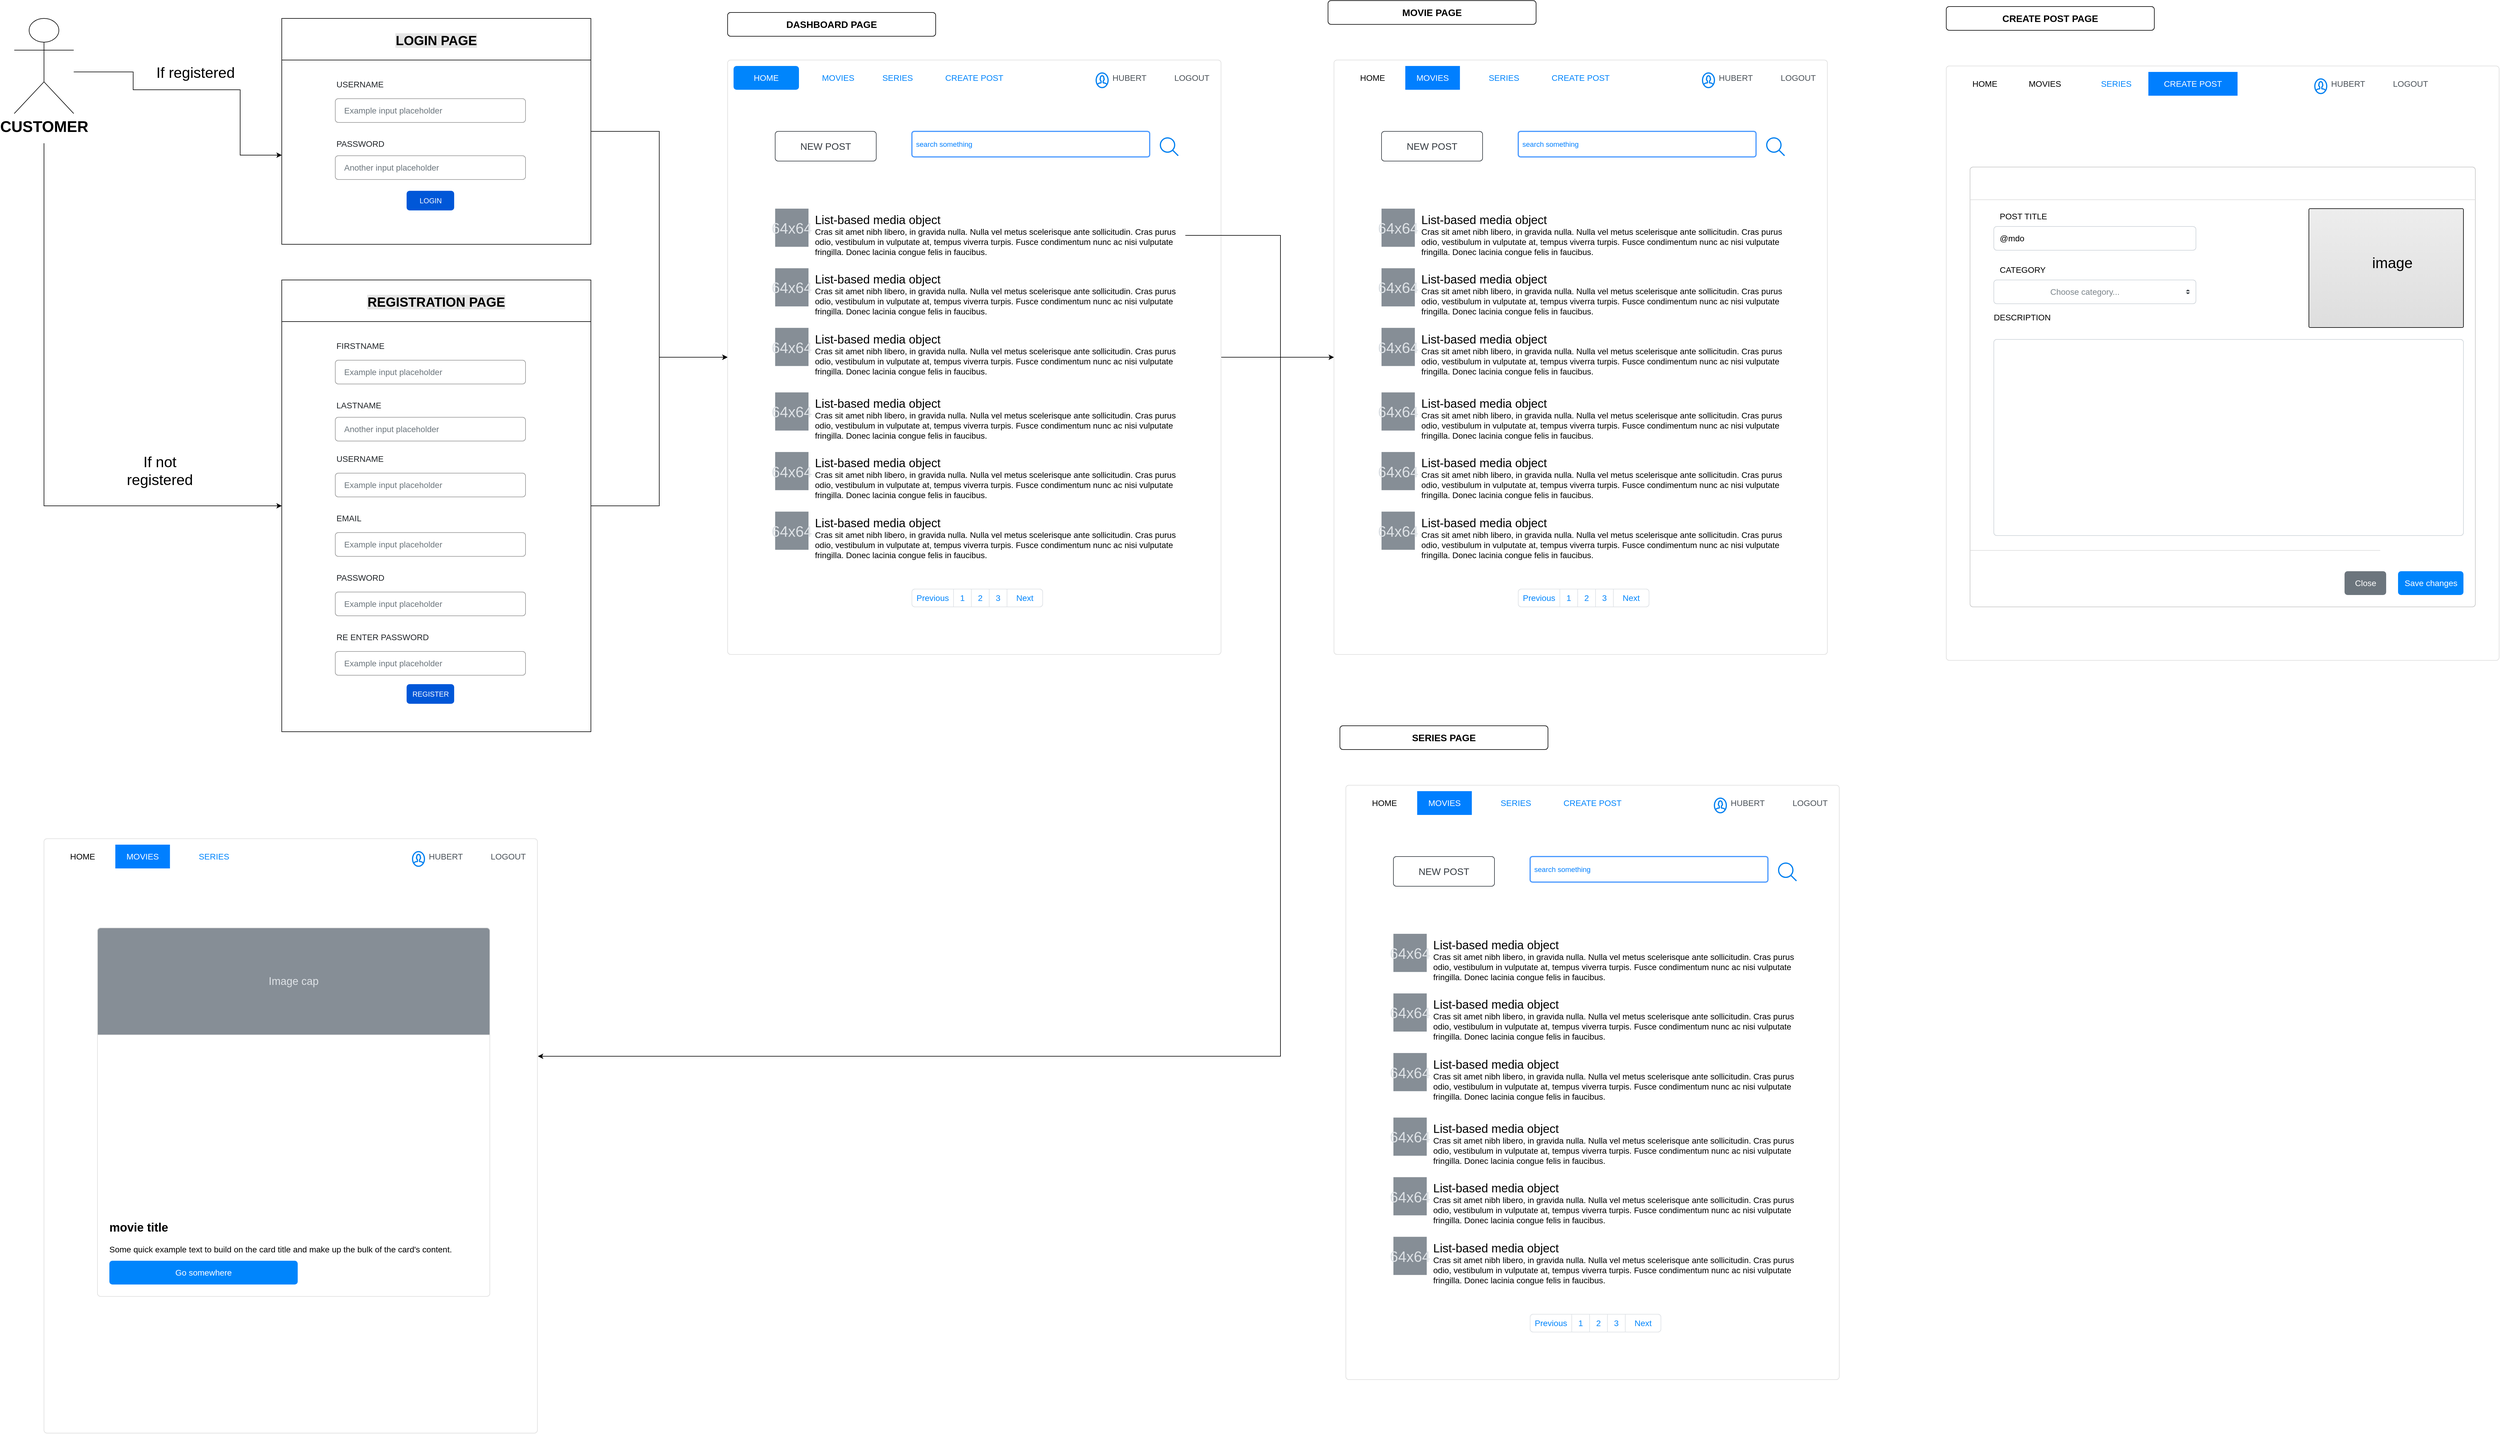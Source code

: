 <mxfile version="14.6.11" type="github">
  <diagram id="TFVVUKBu-hhXwRltEdNP" name="flow">
    <mxGraphModel dx="4063" dy="2177" grid="1" gridSize="10" guides="0" tooltips="1" connect="1" arrows="1" fold="1" page="1" pageScale="1" pageWidth="5000" pageHeight="3000" math="0" shadow="0">
      <root>
        <mxCell id="0" />
        <mxCell id="1" parent="0" />
        <mxCell id="IsKmeeJijTPSRjMwdKZ4-99" value="" style="html=1;shadow=0;dashed=0;shape=mxgraph.bootstrap.rrect;rSize=5;strokeColor=#DFDFDF;html=1;whiteSpace=wrap;fillColor=#FFFFFF;fontColor=#000000;labelBackgroundColor=none;fontSize=25;align=center;" vertex="1" parent="1">
          <mxGeometry x="2380" y="130" width="830" height="1000" as="geometry" />
        </mxCell>
        <mxCell id="IsKmeeJijTPSRjMwdKZ4-100" value="HOME" style="html=1;shadow=0;dashed=0;shape=mxgraph.bootstrap.rrect;arcSize=5;strokeColor=none;rSize=5;perimeter=none;whiteSpace=wrap;resizeWidth=1;align=center;spacing=20;fontSize=14;labelBackgroundColor=none;fillColor=#FFFFFF;" vertex="1" parent="IsKmeeJijTPSRjMwdKZ4-99">
          <mxGeometry width="110" height="40" relative="1" as="geometry">
            <mxPoint x="10" y="10" as="offset" />
          </mxGeometry>
        </mxCell>
        <mxCell id="IsKmeeJijTPSRjMwdKZ4-101" value="MOVIES" style="strokeColor=none;rSize=5;perimeter=none;whiteSpace=wrap;resizeWidth=1;align=center;spacing=20;fontSize=14;fillColor=#007FFF;fontColor=#FFFFFF;" vertex="1" parent="IsKmeeJijTPSRjMwdKZ4-99">
          <mxGeometry width="91.88" height="40" relative="1" as="geometry">
            <mxPoint x="120" y="10" as="offset" />
          </mxGeometry>
        </mxCell>
        <mxCell id="IsKmeeJijTPSRjMwdKZ4-102" value="LOGOUT" style="strokeColor=none;fillColor=none;rSize=5;perimeter=none;whiteSpace=wrap;resizeWidth=1;align=center;spacing=20;fontSize=14;fontColor=#0085FC;fontColor=#4B5259;" vertex="1" parent="IsKmeeJijTPSRjMwdKZ4-99">
          <mxGeometry width="62.25" height="40" relative="1" as="geometry">
            <mxPoint x="750" y="10" as="offset" />
          </mxGeometry>
        </mxCell>
        <mxCell id="IsKmeeJijTPSRjMwdKZ4-103" value="HUBERT" style="strokeColor=none;fillColor=none;rSize=5;perimeter=none;whiteSpace=wrap;resizeWidth=1;align=center;spacing=20;fontSize=14;fontColor=#0085FC;fontColor=#4B5259;" vertex="1" parent="IsKmeeJijTPSRjMwdKZ4-99">
          <mxGeometry width="62.25" height="40" relative="1" as="geometry">
            <mxPoint x="645" y="10" as="offset" />
          </mxGeometry>
        </mxCell>
        <mxCell id="IsKmeeJijTPSRjMwdKZ4-104" value="SERIES" style="strokeColor=none;fillColor=none;rSize=5;perimeter=none;whiteSpace=wrap;resizeWidth=1;align=center;spacing=20;fontSize=14;fontColor=#0085FC;" vertex="1" parent="IsKmeeJijTPSRjMwdKZ4-99">
          <mxGeometry width="51.875" height="40" relative="1" as="geometry">
            <mxPoint x="260" y="10" as="offset" />
          </mxGeometry>
        </mxCell>
        <mxCell id="IsKmeeJijTPSRjMwdKZ4-105" value="" style="html=1;verticalLabelPosition=bottom;align=center;labelBackgroundColor=#ffffff;verticalAlign=top;strokeWidth=2;strokeColor=#0080F0;shadow=0;dashed=0;shape=mxgraph.ios7.icons.user;fontSize=25;" vertex="1" parent="IsKmeeJijTPSRjMwdKZ4-99">
          <mxGeometry x="620" y="21.691" width="20" height="24.691" as="geometry" />
        </mxCell>
        <mxCell id="IsKmeeJijTPSRjMwdKZ4-106" value="" style="shape=image;html=1;verticalAlign=top;verticalLabelPosition=bottom;labelBackgroundColor=#ffffff;imageAspect=0;aspect=fixed;image=https://cdn4.iconfinder.com/data/icons/glyphs/24/icons_exit2-128.png;fontSize=25;align=center;fontColor=#007FFF;" vertex="1" parent="IsKmeeJijTPSRjMwdKZ4-99">
          <mxGeometry x="718" y="19.753" width="29" height="29" as="geometry" />
        </mxCell>
        <mxCell id="IsKmeeJijTPSRjMwdKZ4-107" value="search something" style="rounded=1;arcSize=9;align=left;spacingLeft=5;strokeColor=#4C9AFF;html=1;strokeWidth=2;fontSize=12;labelBackgroundColor=none;fontColor=#007FFF;" vertex="1" parent="IsKmeeJijTPSRjMwdKZ4-99">
          <mxGeometry x="310" y="120" width="400" height="43" as="geometry" />
        </mxCell>
        <mxCell id="IsKmeeJijTPSRjMwdKZ4-108" value="" style="html=1;verticalLabelPosition=bottom;align=center;labelBackgroundColor=#ffffff;verticalAlign=top;strokeWidth=2;strokeColor=#0080F0;shadow=0;dashed=0;shape=mxgraph.ios7.icons.looking_glass;fontSize=25;fontColor=#007FFF;" vertex="1" parent="IsKmeeJijTPSRjMwdKZ4-99">
          <mxGeometry x="728" y="131" width="30" height="30" as="geometry" />
        </mxCell>
        <mxCell id="IsKmeeJijTPSRjMwdKZ4-109" value="" style="html=1;shadow=0;dashed=0;shape=mxgraph.bootstrap.rrect;rSize=5;strokeColor=#DEE2E6;html=1;whiteSpace=wrap;fillColor=#ffffff;fontColor=#0085FC;fontSize=14;labelBackgroundColor=none;align=center;" vertex="1" parent="IsKmeeJijTPSRjMwdKZ4-99">
          <mxGeometry x="310" y="890" width="220" height="30" as="geometry" />
        </mxCell>
        <mxCell id="IsKmeeJijTPSRjMwdKZ4-110" value="Previous" style="strokeColor=inherit;fillColor=inherit;gradientColor=inherit;fontColor=inherit;html=1;shadow=0;dashed=0;shape=mxgraph.bootstrap.leftButton;rSize=5;perimeter=none;whiteSpace=wrap;resizeHeight=1;fontSize=14;" vertex="1" parent="IsKmeeJijTPSRjMwdKZ4-109">
          <mxGeometry width="70" height="30" relative="1" as="geometry" />
        </mxCell>
        <mxCell id="IsKmeeJijTPSRjMwdKZ4-111" value="1" style="strokeColor=inherit;fillColor=inherit;gradientColor=inherit;fontColor=inherit;html=1;shadow=0;dashed=0;perimeter=none;whiteSpace=wrap;resizeHeight=1;fontSize=14;" vertex="1" parent="IsKmeeJijTPSRjMwdKZ4-109">
          <mxGeometry width="30" height="30" relative="1" as="geometry">
            <mxPoint x="70" as="offset" />
          </mxGeometry>
        </mxCell>
        <mxCell id="IsKmeeJijTPSRjMwdKZ4-112" value="2" style="strokeColor=inherit;fillColor=inherit;gradientColor=inherit;fontColor=inherit;html=1;shadow=0;dashed=0;perimeter=none;whiteSpace=wrap;resizeHeight=1;fontSize=14;" vertex="1" parent="IsKmeeJijTPSRjMwdKZ4-109">
          <mxGeometry width="30" height="30" relative="1" as="geometry">
            <mxPoint x="100" as="offset" />
          </mxGeometry>
        </mxCell>
        <mxCell id="IsKmeeJijTPSRjMwdKZ4-113" value="3" style="strokeColor=inherit;fillColor=inherit;gradientColor=inherit;fontColor=inherit;html=1;shadow=0;dashed=0;perimeter=none;whiteSpace=wrap;resizeHeight=1;fontSize=14;" vertex="1" parent="IsKmeeJijTPSRjMwdKZ4-109">
          <mxGeometry width="30" height="30" relative="1" as="geometry">
            <mxPoint x="130" as="offset" />
          </mxGeometry>
        </mxCell>
        <mxCell id="IsKmeeJijTPSRjMwdKZ4-114" value="Next" style="strokeColor=inherit;fillColor=inherit;gradientColor=inherit;fontColor=inherit;html=1;shadow=0;dashed=0;shape=mxgraph.bootstrap.rightButton;rSize=5;perimeter=none;whiteSpace=wrap;resizeHeight=1;fontSize=14;" vertex="1" parent="IsKmeeJijTPSRjMwdKZ4-109">
          <mxGeometry x="1" width="60" height="30" relative="1" as="geometry">
            <mxPoint x="-60" as="offset" />
          </mxGeometry>
        </mxCell>
        <mxCell id="IsKmeeJijTPSRjMwdKZ4-115" value="" style="group" vertex="1" connectable="0" parent="IsKmeeJijTPSRjMwdKZ4-99">
          <mxGeometry x="80" y="250" width="700.69" height="600" as="geometry" />
        </mxCell>
        <mxCell id="IsKmeeJijTPSRjMwdKZ4-116" value="" style="group" vertex="1" connectable="0" parent="IsKmeeJijTPSRjMwdKZ4-115">
          <mxGeometry width="700.69" height="290.84" as="geometry" />
        </mxCell>
        <mxCell id="IsKmeeJijTPSRjMwdKZ4-117" value="64x64" style="strokeColor=none;html=1;whiteSpace=wrap;fillColor=#868E96;fontColor=#DEE2E6;labelBackgroundColor=none;fontSize=25;align=center;" vertex="1" parent="IsKmeeJijTPSRjMwdKZ4-116">
          <mxGeometry width="56.055" height="64.185" as="geometry" />
        </mxCell>
        <mxCell id="IsKmeeJijTPSRjMwdKZ4-118" value="&lt;font style=&quot;font-size: 20px&quot;&gt;List-based media object&lt;/font&gt;&lt;br&gt;Cras sit amet nibh libero, in gravida nulla. Nulla vel metus scelerisque ante sollicitudin. Cras purus odio, vestibulum in vulputate at, tempus viverra turpis. Fusce condimentum nunc ac nisi vulputate fringilla. Donec lacinia congue felis in faucibus." style="strokeColor=none;fillColor=none;fontColor=#000000;perimeter=none;whiteSpace=wrap;resizeWidth=1;align=left;spacing=2;fontSize=14;verticalAlign=top;html=1;labelBackgroundColor=none;" vertex="1" parent="IsKmeeJijTPSRjMwdKZ4-116">
          <mxGeometry x="64.814" width="635.876" height="90.261" as="geometry" />
        </mxCell>
        <mxCell id="IsKmeeJijTPSRjMwdKZ4-119" value="64x64" style="strokeColor=none;html=1;whiteSpace=wrap;fillColor=#868E96;fontColor=#DEE2E6;labelBackgroundColor=none;fontSize=25;align=center;" vertex="1" parent="IsKmeeJijTPSRjMwdKZ4-116">
          <mxGeometry y="100.29" width="56.055" height="64.185" as="geometry" />
        </mxCell>
        <mxCell id="IsKmeeJijTPSRjMwdKZ4-120" value="&lt;font style=&quot;font-size: 20px&quot;&gt;List-based media object&lt;/font&gt;&lt;br&gt;Cras sit amet nibh libero, in gravida nulla. Nulla vel metus scelerisque ante sollicitudin. Cras purus odio, vestibulum in vulputate at, tempus viverra turpis. Fusce condimentum nunc ac nisi vulputate fringilla. Donec lacinia congue felis in faucibus." style="strokeColor=none;fillColor=none;fontColor=#000000;perimeter=none;whiteSpace=wrap;resizeWidth=1;align=left;spacing=2;fontSize=14;verticalAlign=top;html=1;labelBackgroundColor=none;" vertex="1" parent="IsKmeeJijTPSRjMwdKZ4-116">
          <mxGeometry x="64.814" y="100.29" width="635.876" height="90.261" as="geometry" />
        </mxCell>
        <mxCell id="IsKmeeJijTPSRjMwdKZ4-121" value="64x64" style="strokeColor=none;html=1;whiteSpace=wrap;fillColor=#868E96;fontColor=#DEE2E6;labelBackgroundColor=none;fontSize=25;align=center;" vertex="1" parent="IsKmeeJijTPSRjMwdKZ4-116">
          <mxGeometry y="200.579" width="56.055" height="64.185" as="geometry" />
        </mxCell>
        <mxCell id="IsKmeeJijTPSRjMwdKZ4-122" value="&lt;font style=&quot;font-size: 20px&quot;&gt;List-based media object&lt;/font&gt;&lt;br&gt;Cras sit amet nibh libero, in gravida nulla. Nulla vel metus scelerisque ante sollicitudin. Cras purus odio, vestibulum in vulputate at, tempus viverra turpis. Fusce condimentum nunc ac nisi vulputate fringilla. Donec lacinia congue felis in faucibus." style="strokeColor=none;fillColor=none;fontColor=#000000;perimeter=none;whiteSpace=wrap;resizeWidth=1;align=left;spacing=2;fontSize=14;verticalAlign=top;html=1;labelBackgroundColor=none;" vertex="1" parent="IsKmeeJijTPSRjMwdKZ4-116">
          <mxGeometry x="64.814" y="200.579" width="635.876" height="90.261" as="geometry" />
        </mxCell>
        <mxCell id="IsKmeeJijTPSRjMwdKZ4-123" value="" style="group" vertex="1" connectable="0" parent="IsKmeeJijTPSRjMwdKZ4-115">
          <mxGeometry y="309.16" width="700.69" height="290.84" as="geometry" />
        </mxCell>
        <mxCell id="IsKmeeJijTPSRjMwdKZ4-124" value="64x64" style="strokeColor=none;html=1;whiteSpace=wrap;fillColor=#868E96;fontColor=#DEE2E6;labelBackgroundColor=none;fontSize=25;align=center;" vertex="1" parent="IsKmeeJijTPSRjMwdKZ4-123">
          <mxGeometry width="56.055" height="64.185" as="geometry" />
        </mxCell>
        <mxCell id="IsKmeeJijTPSRjMwdKZ4-125" value="&lt;font style=&quot;font-size: 20px&quot;&gt;List-based media object&lt;/font&gt;&lt;br&gt;Cras sit amet nibh libero, in gravida nulla. Nulla vel metus scelerisque ante sollicitudin. Cras purus odio, vestibulum in vulputate at, tempus viverra turpis. Fusce condimentum nunc ac nisi vulputate fringilla. Donec lacinia congue felis in faucibus." style="strokeColor=none;fillColor=none;fontColor=#000000;perimeter=none;whiteSpace=wrap;resizeWidth=1;align=left;spacing=2;fontSize=14;verticalAlign=top;html=1;labelBackgroundColor=none;" vertex="1" parent="IsKmeeJijTPSRjMwdKZ4-123">
          <mxGeometry x="64.814" width="635.876" height="90.261" as="geometry" />
        </mxCell>
        <mxCell id="IsKmeeJijTPSRjMwdKZ4-126" value="64x64" style="strokeColor=none;html=1;whiteSpace=wrap;fillColor=#868E96;fontColor=#DEE2E6;labelBackgroundColor=none;fontSize=25;align=center;" vertex="1" parent="IsKmeeJijTPSRjMwdKZ4-123">
          <mxGeometry y="100.29" width="56.055" height="64.185" as="geometry" />
        </mxCell>
        <mxCell id="IsKmeeJijTPSRjMwdKZ4-127" value="&lt;font style=&quot;font-size: 20px&quot;&gt;List-based media object&lt;/font&gt;&lt;br&gt;Cras sit amet nibh libero, in gravida nulla. Nulla vel metus scelerisque ante sollicitudin. Cras purus odio, vestibulum in vulputate at, tempus viverra turpis. Fusce condimentum nunc ac nisi vulputate fringilla. Donec lacinia congue felis in faucibus." style="strokeColor=none;fillColor=none;fontColor=#000000;perimeter=none;whiteSpace=wrap;resizeWidth=1;align=left;spacing=2;fontSize=14;verticalAlign=top;html=1;labelBackgroundColor=none;" vertex="1" parent="IsKmeeJijTPSRjMwdKZ4-123">
          <mxGeometry x="64.814" y="100.29" width="635.876" height="90.261" as="geometry" />
        </mxCell>
        <mxCell id="IsKmeeJijTPSRjMwdKZ4-128" value="64x64" style="strokeColor=none;html=1;whiteSpace=wrap;fillColor=#868E96;fontColor=#DEE2E6;labelBackgroundColor=none;fontSize=25;align=center;" vertex="1" parent="IsKmeeJijTPSRjMwdKZ4-123">
          <mxGeometry y="200.579" width="56.055" height="64.185" as="geometry" />
        </mxCell>
        <mxCell id="IsKmeeJijTPSRjMwdKZ4-129" value="&lt;font style=&quot;font-size: 20px&quot;&gt;List-based media object&lt;/font&gt;&lt;br&gt;Cras sit amet nibh libero, in gravida nulla. Nulla vel metus scelerisque ante sollicitudin. Cras purus odio, vestibulum in vulputate at, tempus viverra turpis. Fusce condimentum nunc ac nisi vulputate fringilla. Donec lacinia congue felis in faucibus." style="strokeColor=none;fillColor=none;fontColor=#000000;perimeter=none;whiteSpace=wrap;resizeWidth=1;align=left;spacing=2;fontSize=14;verticalAlign=top;html=1;labelBackgroundColor=none;" vertex="1" parent="IsKmeeJijTPSRjMwdKZ4-123">
          <mxGeometry x="64.814" y="200.579" width="635.876" height="90.261" as="geometry" />
        </mxCell>
        <mxCell id="IsKmeeJijTPSRjMwdKZ4-130" value="NEW POST" style="html=1;shadow=0;dashed=0;shape=mxgraph.bootstrap.rrect;rSize=5;strokeColor=#343A40;strokeWidth=1;fillColor=none;fontColor=#343A40;whiteSpace=wrap;align=center;verticalAlign=middle;spacingLeft=0;fontStyle=0;fontSize=16;spacing=5;labelBackgroundColor=none;" vertex="1" parent="IsKmeeJijTPSRjMwdKZ4-99">
          <mxGeometry x="80" y="120" width="170" height="50" as="geometry" />
        </mxCell>
        <mxCell id="IsKmeeJijTPSRjMwdKZ4-177" value="CREATE POST" style="strokeColor=none;fillColor=none;rSize=5;perimeter=none;whiteSpace=wrap;resizeWidth=1;align=center;spacing=20;fontSize=14;fontColor=#0085FC;" vertex="1" parent="IsKmeeJijTPSRjMwdKZ4-99">
          <mxGeometry width="150" height="40" relative="1" as="geometry">
            <mxPoint x="340" y="10" as="offset" />
          </mxGeometry>
        </mxCell>
        <mxCell id="IsKmeeJijTPSRjMwdKZ4-13" style="edgeStyle=orthogonalEdgeStyle;rounded=0;orthogonalLoop=1;jettySize=auto;html=1;fontSize=25;" edge="1" parent="1" source="IsKmeeJijTPSRjMwdKZ4-1">
          <mxGeometry relative="1" as="geometry">
            <mxPoint x="610" y="290" as="targetPoint" />
            <Array as="points">
              <mxPoint x="360" y="150" />
              <mxPoint x="360" y="180" />
              <mxPoint x="540" y="180" />
              <mxPoint x="540" y="290" />
            </Array>
          </mxGeometry>
        </mxCell>
        <mxCell id="IsKmeeJijTPSRjMwdKZ4-22" style="edgeStyle=orthogonalEdgeStyle;rounded=0;orthogonalLoop=1;jettySize=auto;html=1;entryX=0;entryY=0.5;entryDx=0;entryDy=0;fontSize=25;" edge="1" parent="1" target="IsKmeeJijTPSRjMwdKZ4-14">
          <mxGeometry relative="1" as="geometry">
            <mxPoint x="210" y="270" as="sourcePoint" />
            <Array as="points">
              <mxPoint x="210" y="880" />
            </Array>
          </mxGeometry>
        </mxCell>
        <mxCell id="IsKmeeJijTPSRjMwdKZ4-1" value="&lt;font style=&quot;font-size: 26px&quot;&gt;CUSTOMER&lt;/font&gt;" style="shape=umlActor;verticalLabelPosition=bottom;verticalAlign=top;html=1;outlineConnect=0;fontStyle=1" vertex="1" parent="1">
          <mxGeometry x="160" y="60" width="100" height="160" as="geometry" />
        </mxCell>
        <mxCell id="IsKmeeJijTPSRjMwdKZ4-71" style="edgeStyle=orthogonalEdgeStyle;rounded=0;orthogonalLoop=1;jettySize=auto;html=1;fontSize=25;fontColor=#007FFF;" edge="1" parent="1" source="IsKmeeJijTPSRjMwdKZ4-4" target="IsKmeeJijTPSRjMwdKZ4-46">
          <mxGeometry relative="1" as="geometry" />
        </mxCell>
        <mxCell id="IsKmeeJijTPSRjMwdKZ4-4" value="LOGIN PAGE" style="swimlane;fontSize=22;startSize=70;labelBackgroundColor=#E6E6E6;" vertex="1" parent="1">
          <mxGeometry x="610" y="60" width="520" height="380" as="geometry" />
        </mxCell>
        <mxCell id="IsKmeeJijTPSRjMwdKZ4-27" value="Example input placeholder" style="html=1;shadow=0;dashed=0;shape=mxgraph.bootstrap.rrect;rSize=5;fillColor=none;strokeColor=#999999;align=left;spacing=15;fontSize=14;fontColor=#6C767D;labelBackgroundColor=none;" vertex="1" parent="IsKmeeJijTPSRjMwdKZ4-4">
          <mxGeometry width="320" height="40" relative="1" as="geometry">
            <mxPoint x="90" y="135" as="offset" />
          </mxGeometry>
        </mxCell>
        <mxCell id="IsKmeeJijTPSRjMwdKZ4-29" value="Another input placeholder" style="html=1;shadow=0;dashed=0;shape=mxgraph.bootstrap.rrect;rSize=5;fillColor=none;strokeColor=#999999;align=left;spacing=15;fontSize=14;fontColor=#6C767D;labelBackgroundColor=none;" vertex="1" parent="IsKmeeJijTPSRjMwdKZ4-4">
          <mxGeometry width="320" height="40" relative="1" as="geometry">
            <mxPoint x="90" y="231" as="offset" />
          </mxGeometry>
        </mxCell>
        <mxCell id="IsKmeeJijTPSRjMwdKZ4-26" value="USERNAME" style="fillColor=none;strokeColor=none;align=left;fontSize=14;fontColor=#212529;labelBackgroundColor=none;" vertex="1" parent="IsKmeeJijTPSRjMwdKZ4-4">
          <mxGeometry x="90" y="90" width="260" height="40" as="geometry" />
        </mxCell>
        <mxCell id="IsKmeeJijTPSRjMwdKZ4-28" value="PASSWORD" style="fillColor=none;strokeColor=none;align=left;fontSize=14;fontColor=#212529;labelBackgroundColor=none;" vertex="1" parent="IsKmeeJijTPSRjMwdKZ4-4">
          <mxGeometry width="260" height="40" relative="1" as="geometry">
            <mxPoint x="90" y="190" as="offset" />
          </mxGeometry>
        </mxCell>
        <mxCell id="IsKmeeJijTPSRjMwdKZ4-30" value="LOGIN" style="rounded=1;fillColor=#0057D8;align=center;strokeColor=none;html=1;fontColor=#ffffff;fontSize=12;labelBackgroundColor=none;" vertex="1" parent="IsKmeeJijTPSRjMwdKZ4-4">
          <mxGeometry x="210" y="290" width="80" height="33" as="geometry" />
        </mxCell>
        <mxCell id="IsKmeeJijTPSRjMwdKZ4-72" style="edgeStyle=orthogonalEdgeStyle;rounded=0;orthogonalLoop=1;jettySize=auto;html=1;fontSize=25;fontColor=#007FFF;" edge="1" parent="1" source="IsKmeeJijTPSRjMwdKZ4-14" target="IsKmeeJijTPSRjMwdKZ4-46">
          <mxGeometry relative="1" as="geometry" />
        </mxCell>
        <mxCell id="IsKmeeJijTPSRjMwdKZ4-14" value="REGISTRATION PAGE" style="swimlane;fontSize=22;startSize=70;labelBackgroundColor=#E6E6E6;" vertex="1" parent="1">
          <mxGeometry x="610" y="500" width="520" height="760" as="geometry" />
        </mxCell>
        <mxCell id="IsKmeeJijTPSRjMwdKZ4-32" value="Example input placeholder" style="html=1;shadow=0;dashed=0;shape=mxgraph.bootstrap.rrect;rSize=5;fillColor=none;strokeColor=#999999;align=left;spacing=15;fontSize=14;fontColor=#6C767D;labelBackgroundColor=none;" vertex="1" parent="IsKmeeJijTPSRjMwdKZ4-14">
          <mxGeometry x="90" y="135" width="320" height="40" as="geometry" />
        </mxCell>
        <mxCell id="IsKmeeJijTPSRjMwdKZ4-33" value="Another input placeholder" style="html=1;shadow=0;dashed=0;shape=mxgraph.bootstrap.rrect;rSize=5;fillColor=none;strokeColor=#999999;align=left;spacing=15;fontSize=14;fontColor=#6C767D;labelBackgroundColor=none;" vertex="1" parent="IsKmeeJijTPSRjMwdKZ4-14">
          <mxGeometry x="90" y="231" width="320" height="40" as="geometry" />
        </mxCell>
        <mxCell id="IsKmeeJijTPSRjMwdKZ4-34" value="FIRSTNAME" style="fillColor=none;strokeColor=none;align=left;fontSize=14;fontColor=#212529;labelBackgroundColor=none;" vertex="1" parent="IsKmeeJijTPSRjMwdKZ4-14">
          <mxGeometry x="90" y="90" width="260" height="40" as="geometry" />
        </mxCell>
        <mxCell id="IsKmeeJijTPSRjMwdKZ4-35" value="LASTNAME" style="fillColor=none;strokeColor=none;align=left;fontSize=14;fontColor=#212529;labelBackgroundColor=none;" vertex="1" parent="IsKmeeJijTPSRjMwdKZ4-14">
          <mxGeometry x="90" y="190" width="260" height="40" as="geometry" />
        </mxCell>
        <mxCell id="IsKmeeJijTPSRjMwdKZ4-36" value="Example input placeholder" style="html=1;shadow=0;dashed=0;shape=mxgraph.bootstrap.rrect;rSize=5;fillColor=none;strokeColor=#999999;align=left;spacing=15;fontSize=14;fontColor=#6C767D;labelBackgroundColor=none;" vertex="1" parent="IsKmeeJijTPSRjMwdKZ4-14">
          <mxGeometry x="90" y="325" width="320" height="40" as="geometry" />
        </mxCell>
        <mxCell id="IsKmeeJijTPSRjMwdKZ4-37" value="USERNAME" style="fillColor=none;strokeColor=none;align=left;fontSize=14;fontColor=#212529;labelBackgroundColor=none;" vertex="1" parent="IsKmeeJijTPSRjMwdKZ4-14">
          <mxGeometry x="90" y="280" width="260" height="40" as="geometry" />
        </mxCell>
        <mxCell id="IsKmeeJijTPSRjMwdKZ4-38" value="Example input placeholder" style="html=1;shadow=0;dashed=0;shape=mxgraph.bootstrap.rrect;rSize=5;fillColor=none;strokeColor=#999999;align=left;spacing=15;fontSize=14;fontColor=#6C767D;labelBackgroundColor=none;" vertex="1" parent="IsKmeeJijTPSRjMwdKZ4-14">
          <mxGeometry x="90" y="425" width="320" height="40" as="geometry" />
        </mxCell>
        <mxCell id="IsKmeeJijTPSRjMwdKZ4-39" value="EMAIL" style="fillColor=none;strokeColor=none;align=left;fontSize=14;fontColor=#212529;labelBackgroundColor=none;" vertex="1" parent="IsKmeeJijTPSRjMwdKZ4-14">
          <mxGeometry x="90" y="380" width="260" height="40" as="geometry" />
        </mxCell>
        <mxCell id="IsKmeeJijTPSRjMwdKZ4-40" value="Example input placeholder" style="html=1;shadow=0;dashed=0;shape=mxgraph.bootstrap.rrect;rSize=5;fillColor=none;strokeColor=#999999;align=left;spacing=15;fontSize=14;fontColor=#6C767D;labelBackgroundColor=none;" vertex="1" parent="IsKmeeJijTPSRjMwdKZ4-14">
          <mxGeometry x="90" y="525" width="320" height="40" as="geometry" />
        </mxCell>
        <mxCell id="IsKmeeJijTPSRjMwdKZ4-41" value="PASSWORD" style="fillColor=none;strokeColor=none;align=left;fontSize=14;fontColor=#212529;labelBackgroundColor=none;" vertex="1" parent="IsKmeeJijTPSRjMwdKZ4-14">
          <mxGeometry x="90" y="480" width="260" height="40" as="geometry" />
        </mxCell>
        <mxCell id="IsKmeeJijTPSRjMwdKZ4-42" value="Example input placeholder" style="html=1;shadow=0;dashed=0;shape=mxgraph.bootstrap.rrect;rSize=5;fillColor=none;strokeColor=#999999;align=left;spacing=15;fontSize=14;fontColor=#6C767D;labelBackgroundColor=none;" vertex="1" parent="IsKmeeJijTPSRjMwdKZ4-14">
          <mxGeometry x="90" y="625" width="320" height="40" as="geometry" />
        </mxCell>
        <mxCell id="IsKmeeJijTPSRjMwdKZ4-43" value="RE ENTER PASSWORD" style="fillColor=none;strokeColor=none;align=left;fontSize=14;fontColor=#212529;labelBackgroundColor=none;" vertex="1" parent="IsKmeeJijTPSRjMwdKZ4-14">
          <mxGeometry x="90" y="580" width="260" height="40" as="geometry" />
        </mxCell>
        <mxCell id="IsKmeeJijTPSRjMwdKZ4-44" value="REGISTER" style="rounded=1;fillColor=#0057D8;align=center;strokeColor=none;html=1;fontColor=#ffffff;fontSize=12;labelBackgroundColor=none;" vertex="1" parent="IsKmeeJijTPSRjMwdKZ4-14">
          <mxGeometry x="210" y="680" width="80" height="33" as="geometry" />
        </mxCell>
        <mxCell id="IsKmeeJijTPSRjMwdKZ4-23" value="If registered" style="text;html=1;strokeColor=none;fillColor=none;align=center;verticalAlign=middle;whiteSpace=wrap;rounded=0;labelBackgroundColor=none;fontSize=25;" vertex="1" parent="1">
          <mxGeometry x="380" y="140" width="170" height="20" as="geometry" />
        </mxCell>
        <mxCell id="IsKmeeJijTPSRjMwdKZ4-25" value="If not registered" style="text;html=1;strokeColor=none;fillColor=none;align=center;verticalAlign=middle;whiteSpace=wrap;rounded=0;labelBackgroundColor=none;fontSize=25;" vertex="1" parent="1">
          <mxGeometry x="320" y="810" width="170" height="20" as="geometry" />
        </mxCell>
        <mxCell id="IsKmeeJijTPSRjMwdKZ4-132" style="edgeStyle=orthogonalEdgeStyle;rounded=0;orthogonalLoop=1;jettySize=auto;html=1;fontSize=25;fontColor=#FFFFFF;" edge="1" parent="1" source="IsKmeeJijTPSRjMwdKZ4-46" target="IsKmeeJijTPSRjMwdKZ4-99">
          <mxGeometry relative="1" as="geometry" />
        </mxCell>
        <mxCell id="IsKmeeJijTPSRjMwdKZ4-46" value="" style="html=1;shadow=0;dashed=0;shape=mxgraph.bootstrap.rrect;rSize=5;strokeColor=#DFDFDF;html=1;whiteSpace=wrap;fillColor=#FFFFFF;fontColor=#000000;labelBackgroundColor=none;fontSize=25;align=center;" vertex="1" parent="1">
          <mxGeometry x="1360" y="130" width="830" height="1000" as="geometry" />
        </mxCell>
        <mxCell id="IsKmeeJijTPSRjMwdKZ4-48" value="HOME" style="html=1;shadow=0;dashed=0;shape=mxgraph.bootstrap.rrect;arcSize=5;strokeColor=none;fillColor=#0085FC;rSize=5;perimeter=none;whiteSpace=wrap;resizeWidth=1;align=center;spacing=20;fontSize=14;fontColor=#ffffff;labelBackgroundColor=none;" vertex="1" parent="IsKmeeJijTPSRjMwdKZ4-46">
          <mxGeometry width="110" height="40" relative="1" as="geometry">
            <mxPoint x="10" y="10" as="offset" />
          </mxGeometry>
        </mxCell>
        <mxCell id="IsKmeeJijTPSRjMwdKZ4-49" value="MOVIES" style="strokeColor=none;fillColor=none;rSize=5;perimeter=none;whiteSpace=wrap;resizeWidth=1;align=center;spacing=20;fontSize=14;fontColor=#0085FC;" vertex="1" parent="IsKmeeJijTPSRjMwdKZ4-46">
          <mxGeometry width="51.875" height="40" relative="1" as="geometry">
            <mxPoint x="160" y="10" as="offset" />
          </mxGeometry>
        </mxCell>
        <mxCell id="IsKmeeJijTPSRjMwdKZ4-50" value="LOGOUT" style="strokeColor=none;fillColor=none;rSize=5;perimeter=none;whiteSpace=wrap;resizeWidth=1;align=center;spacing=20;fontSize=14;fontColor=#0085FC;fontColor=#4B5259;" vertex="1" parent="IsKmeeJijTPSRjMwdKZ4-46">
          <mxGeometry width="62.25" height="40" relative="1" as="geometry">
            <mxPoint x="750" y="10" as="offset" />
          </mxGeometry>
        </mxCell>
        <mxCell id="IsKmeeJijTPSRjMwdKZ4-59" value="HUBERT" style="strokeColor=none;fillColor=none;rSize=5;perimeter=none;whiteSpace=wrap;resizeWidth=1;align=center;spacing=20;fontSize=14;fontColor=#0085FC;fontColor=#4B5259;" vertex="1" parent="IsKmeeJijTPSRjMwdKZ4-46">
          <mxGeometry width="62.25" height="40" relative="1" as="geometry">
            <mxPoint x="645" y="10" as="offset" />
          </mxGeometry>
        </mxCell>
        <mxCell id="IsKmeeJijTPSRjMwdKZ4-60" value="SERIES" style="strokeColor=none;fillColor=none;rSize=5;perimeter=none;whiteSpace=wrap;resizeWidth=1;align=center;spacing=20;fontSize=14;fontColor=#0085FC;" vertex="1" parent="IsKmeeJijTPSRjMwdKZ4-46">
          <mxGeometry width="51.875" height="40" relative="1" as="geometry">
            <mxPoint x="260" y="10" as="offset" />
          </mxGeometry>
        </mxCell>
        <mxCell id="IsKmeeJijTPSRjMwdKZ4-61" value="" style="html=1;verticalLabelPosition=bottom;align=center;labelBackgroundColor=#ffffff;verticalAlign=top;strokeWidth=2;strokeColor=#0080F0;shadow=0;dashed=0;shape=mxgraph.ios7.icons.user;fontSize=25;" vertex="1" parent="IsKmeeJijTPSRjMwdKZ4-46">
          <mxGeometry x="620" y="21.691" width="20" height="24.691" as="geometry" />
        </mxCell>
        <mxCell id="IsKmeeJijTPSRjMwdKZ4-62" value="" style="shape=image;html=1;verticalAlign=top;verticalLabelPosition=bottom;labelBackgroundColor=#ffffff;imageAspect=0;aspect=fixed;image=https://cdn4.iconfinder.com/data/icons/glyphs/24/icons_exit2-128.png;fontSize=25;align=center;fontColor=#007FFF;" vertex="1" parent="IsKmeeJijTPSRjMwdKZ4-46">
          <mxGeometry x="718" y="19.753" width="29" height="29" as="geometry" />
        </mxCell>
        <mxCell id="IsKmeeJijTPSRjMwdKZ4-74" value="search something" style="rounded=1;arcSize=9;align=left;spacingLeft=5;strokeColor=#4C9AFF;html=1;strokeWidth=2;fontSize=12;labelBackgroundColor=none;fontColor=#007FFF;" vertex="1" parent="IsKmeeJijTPSRjMwdKZ4-46">
          <mxGeometry x="310" y="120" width="400" height="43" as="geometry" />
        </mxCell>
        <mxCell id="IsKmeeJijTPSRjMwdKZ4-75" value="" style="html=1;verticalLabelPosition=bottom;align=center;labelBackgroundColor=#ffffff;verticalAlign=top;strokeWidth=2;strokeColor=#0080F0;shadow=0;dashed=0;shape=mxgraph.ios7.icons.looking_glass;fontSize=25;fontColor=#007FFF;" vertex="1" parent="IsKmeeJijTPSRjMwdKZ4-46">
          <mxGeometry x="728" y="131" width="30" height="30" as="geometry" />
        </mxCell>
        <mxCell id="IsKmeeJijTPSRjMwdKZ4-90" value="" style="html=1;shadow=0;dashed=0;shape=mxgraph.bootstrap.rrect;rSize=5;strokeColor=#DEE2E6;html=1;whiteSpace=wrap;fillColor=#ffffff;fontColor=#0085FC;fontSize=14;labelBackgroundColor=none;align=center;" vertex="1" parent="IsKmeeJijTPSRjMwdKZ4-46">
          <mxGeometry x="310" y="890" width="220" height="30" as="geometry" />
        </mxCell>
        <mxCell id="IsKmeeJijTPSRjMwdKZ4-91" value="Previous" style="strokeColor=inherit;fillColor=inherit;gradientColor=inherit;fontColor=inherit;html=1;shadow=0;dashed=0;shape=mxgraph.bootstrap.leftButton;rSize=5;perimeter=none;whiteSpace=wrap;resizeHeight=1;fontSize=14;" vertex="1" parent="IsKmeeJijTPSRjMwdKZ4-90">
          <mxGeometry width="70" height="30" relative="1" as="geometry" />
        </mxCell>
        <mxCell id="IsKmeeJijTPSRjMwdKZ4-92" value="1" style="strokeColor=inherit;fillColor=inherit;gradientColor=inherit;fontColor=inherit;html=1;shadow=0;dashed=0;perimeter=none;whiteSpace=wrap;resizeHeight=1;fontSize=14;" vertex="1" parent="IsKmeeJijTPSRjMwdKZ4-90">
          <mxGeometry width="30" height="30" relative="1" as="geometry">
            <mxPoint x="70" as="offset" />
          </mxGeometry>
        </mxCell>
        <mxCell id="IsKmeeJijTPSRjMwdKZ4-93" value="2" style="strokeColor=inherit;fillColor=inherit;gradientColor=inherit;fontColor=inherit;html=1;shadow=0;dashed=0;perimeter=none;whiteSpace=wrap;resizeHeight=1;fontSize=14;" vertex="1" parent="IsKmeeJijTPSRjMwdKZ4-90">
          <mxGeometry width="30" height="30" relative="1" as="geometry">
            <mxPoint x="100" as="offset" />
          </mxGeometry>
        </mxCell>
        <mxCell id="IsKmeeJijTPSRjMwdKZ4-94" value="3" style="strokeColor=inherit;fillColor=inherit;gradientColor=inherit;fontColor=inherit;html=1;shadow=0;dashed=0;perimeter=none;whiteSpace=wrap;resizeHeight=1;fontSize=14;" vertex="1" parent="IsKmeeJijTPSRjMwdKZ4-90">
          <mxGeometry width="30" height="30" relative="1" as="geometry">
            <mxPoint x="130" as="offset" />
          </mxGeometry>
        </mxCell>
        <mxCell id="IsKmeeJijTPSRjMwdKZ4-95" value="Next" style="strokeColor=inherit;fillColor=inherit;gradientColor=inherit;fontColor=inherit;html=1;shadow=0;dashed=0;shape=mxgraph.bootstrap.rightButton;rSize=5;perimeter=none;whiteSpace=wrap;resizeHeight=1;fontSize=14;" vertex="1" parent="IsKmeeJijTPSRjMwdKZ4-90">
          <mxGeometry x="1" width="60" height="30" relative="1" as="geometry">
            <mxPoint x="-60" as="offset" />
          </mxGeometry>
        </mxCell>
        <mxCell id="IsKmeeJijTPSRjMwdKZ4-96" value="" style="group" vertex="1" connectable="0" parent="IsKmeeJijTPSRjMwdKZ4-46">
          <mxGeometry x="80" y="250" width="700.69" height="600" as="geometry" />
        </mxCell>
        <mxCell id="IsKmeeJijTPSRjMwdKZ4-82" value="" style="group" vertex="1" connectable="0" parent="IsKmeeJijTPSRjMwdKZ4-96">
          <mxGeometry width="700.69" height="290.84" as="geometry" />
        </mxCell>
        <mxCell id="IsKmeeJijTPSRjMwdKZ4-76" value="64x64" style="strokeColor=none;html=1;whiteSpace=wrap;fillColor=#868E96;fontColor=#DEE2E6;labelBackgroundColor=none;fontSize=25;align=center;" vertex="1" parent="IsKmeeJijTPSRjMwdKZ4-82">
          <mxGeometry width="56.055" height="64.185" as="geometry" />
        </mxCell>
        <mxCell id="IsKmeeJijTPSRjMwdKZ4-77" value="&lt;font style=&quot;font-size: 20px&quot;&gt;List-based media object&lt;/font&gt;&lt;br&gt;Cras sit amet nibh libero, in gravida nulla. Nulla vel metus scelerisque ante sollicitudin. Cras purus odio, vestibulum in vulputate at, tempus viverra turpis. Fusce condimentum nunc ac nisi vulputate fringilla. Donec lacinia congue felis in faucibus." style="strokeColor=none;fillColor=none;fontColor=#000000;perimeter=none;whiteSpace=wrap;resizeWidth=1;align=left;spacing=2;fontSize=14;verticalAlign=top;html=1;labelBackgroundColor=none;" vertex="1" parent="IsKmeeJijTPSRjMwdKZ4-82">
          <mxGeometry x="64.814" width="635.876" height="90.261" as="geometry" />
        </mxCell>
        <mxCell id="IsKmeeJijTPSRjMwdKZ4-78" value="64x64" style="strokeColor=none;html=1;whiteSpace=wrap;fillColor=#868E96;fontColor=#DEE2E6;labelBackgroundColor=none;fontSize=25;align=center;" vertex="1" parent="IsKmeeJijTPSRjMwdKZ4-82">
          <mxGeometry y="100.29" width="56.055" height="64.185" as="geometry" />
        </mxCell>
        <mxCell id="IsKmeeJijTPSRjMwdKZ4-79" value="&lt;font style=&quot;font-size: 20px&quot;&gt;List-based media object&lt;/font&gt;&lt;br&gt;Cras sit amet nibh libero, in gravida nulla. Nulla vel metus scelerisque ante sollicitudin. Cras purus odio, vestibulum in vulputate at, tempus viverra turpis. Fusce condimentum nunc ac nisi vulputate fringilla. Donec lacinia congue felis in faucibus." style="strokeColor=none;fillColor=none;fontColor=#000000;perimeter=none;whiteSpace=wrap;resizeWidth=1;align=left;spacing=2;fontSize=14;verticalAlign=top;html=1;labelBackgroundColor=none;" vertex="1" parent="IsKmeeJijTPSRjMwdKZ4-82">
          <mxGeometry x="64.814" y="100.29" width="635.876" height="90.261" as="geometry" />
        </mxCell>
        <mxCell id="IsKmeeJijTPSRjMwdKZ4-80" value="64x64" style="strokeColor=none;html=1;whiteSpace=wrap;fillColor=#868E96;fontColor=#DEE2E6;labelBackgroundColor=none;fontSize=25;align=center;" vertex="1" parent="IsKmeeJijTPSRjMwdKZ4-82">
          <mxGeometry y="200.579" width="56.055" height="64.185" as="geometry" />
        </mxCell>
        <mxCell id="IsKmeeJijTPSRjMwdKZ4-81" value="&lt;font style=&quot;font-size: 20px&quot;&gt;List-based media object&lt;/font&gt;&lt;br&gt;Cras sit amet nibh libero, in gravida nulla. Nulla vel metus scelerisque ante sollicitudin. Cras purus odio, vestibulum in vulputate at, tempus viverra turpis. Fusce condimentum nunc ac nisi vulputate fringilla. Donec lacinia congue felis in faucibus." style="strokeColor=none;fillColor=none;fontColor=#000000;perimeter=none;whiteSpace=wrap;resizeWidth=1;align=left;spacing=2;fontSize=14;verticalAlign=top;html=1;labelBackgroundColor=none;" vertex="1" parent="IsKmeeJijTPSRjMwdKZ4-82">
          <mxGeometry x="64.814" y="200.579" width="635.876" height="90.261" as="geometry" />
        </mxCell>
        <mxCell id="IsKmeeJijTPSRjMwdKZ4-83" value="" style="group" vertex="1" connectable="0" parent="IsKmeeJijTPSRjMwdKZ4-96">
          <mxGeometry y="309.16" width="700.69" height="290.84" as="geometry" />
        </mxCell>
        <mxCell id="IsKmeeJijTPSRjMwdKZ4-84" value="64x64" style="strokeColor=none;html=1;whiteSpace=wrap;fillColor=#868E96;fontColor=#DEE2E6;labelBackgroundColor=none;fontSize=25;align=center;" vertex="1" parent="IsKmeeJijTPSRjMwdKZ4-83">
          <mxGeometry width="56.055" height="64.185" as="geometry" />
        </mxCell>
        <mxCell id="IsKmeeJijTPSRjMwdKZ4-85" value="&lt;font style=&quot;font-size: 20px&quot;&gt;List-based media object&lt;/font&gt;&lt;br&gt;Cras sit amet nibh libero, in gravida nulla. Nulla vel metus scelerisque ante sollicitudin. Cras purus odio, vestibulum in vulputate at, tempus viverra turpis. Fusce condimentum nunc ac nisi vulputate fringilla. Donec lacinia congue felis in faucibus." style="strokeColor=none;fillColor=none;fontColor=#000000;perimeter=none;whiteSpace=wrap;resizeWidth=1;align=left;spacing=2;fontSize=14;verticalAlign=top;html=1;labelBackgroundColor=none;" vertex="1" parent="IsKmeeJijTPSRjMwdKZ4-83">
          <mxGeometry x="64.814" width="635.876" height="90.261" as="geometry" />
        </mxCell>
        <mxCell id="IsKmeeJijTPSRjMwdKZ4-86" value="64x64" style="strokeColor=none;html=1;whiteSpace=wrap;fillColor=#868E96;fontColor=#DEE2E6;labelBackgroundColor=none;fontSize=25;align=center;" vertex="1" parent="IsKmeeJijTPSRjMwdKZ4-83">
          <mxGeometry y="100.29" width="56.055" height="64.185" as="geometry" />
        </mxCell>
        <mxCell id="IsKmeeJijTPSRjMwdKZ4-87" value="&lt;font style=&quot;font-size: 20px&quot;&gt;List-based media object&lt;/font&gt;&lt;br&gt;Cras sit amet nibh libero, in gravida nulla. Nulla vel metus scelerisque ante sollicitudin. Cras purus odio, vestibulum in vulputate at, tempus viverra turpis. Fusce condimentum nunc ac nisi vulputate fringilla. Donec lacinia congue felis in faucibus." style="strokeColor=none;fillColor=none;fontColor=#000000;perimeter=none;whiteSpace=wrap;resizeWidth=1;align=left;spacing=2;fontSize=14;verticalAlign=top;html=1;labelBackgroundColor=none;" vertex="1" parent="IsKmeeJijTPSRjMwdKZ4-83">
          <mxGeometry x="64.814" y="100.29" width="635.876" height="90.261" as="geometry" />
        </mxCell>
        <mxCell id="IsKmeeJijTPSRjMwdKZ4-88" value="64x64" style="strokeColor=none;html=1;whiteSpace=wrap;fillColor=#868E96;fontColor=#DEE2E6;labelBackgroundColor=none;fontSize=25;align=center;" vertex="1" parent="IsKmeeJijTPSRjMwdKZ4-83">
          <mxGeometry y="200.579" width="56.055" height="64.185" as="geometry" />
        </mxCell>
        <mxCell id="IsKmeeJijTPSRjMwdKZ4-89" value="&lt;font style=&quot;font-size: 20px&quot;&gt;List-based media object&lt;/font&gt;&lt;br&gt;Cras sit amet nibh libero, in gravida nulla. Nulla vel metus scelerisque ante sollicitudin. Cras purus odio, vestibulum in vulputate at, tempus viverra turpis. Fusce condimentum nunc ac nisi vulputate fringilla. Donec lacinia congue felis in faucibus." style="strokeColor=none;fillColor=none;fontColor=#000000;perimeter=none;whiteSpace=wrap;resizeWidth=1;align=left;spacing=2;fontSize=14;verticalAlign=top;html=1;labelBackgroundColor=none;" vertex="1" parent="IsKmeeJijTPSRjMwdKZ4-83">
          <mxGeometry x="64.814" y="200.579" width="635.876" height="90.261" as="geometry" />
        </mxCell>
        <mxCell id="IsKmeeJijTPSRjMwdKZ4-97" value="NEW POST" style="html=1;shadow=0;dashed=0;shape=mxgraph.bootstrap.rrect;rSize=5;strokeColor=#343A40;strokeWidth=1;fillColor=none;fontColor=#343A40;whiteSpace=wrap;align=center;verticalAlign=middle;spacingLeft=0;fontStyle=0;fontSize=16;spacing=5;labelBackgroundColor=none;" vertex="1" parent="IsKmeeJijTPSRjMwdKZ4-46">
          <mxGeometry x="80" y="120" width="170" height="50" as="geometry" />
        </mxCell>
        <mxCell id="IsKmeeJijTPSRjMwdKZ4-174" value="CREATE POST" style="strokeColor=none;fillColor=none;rSize=5;perimeter=none;whiteSpace=wrap;resizeWidth=1;align=center;spacing=20;fontSize=14;fontColor=#0085FC;" vertex="1" parent="IsKmeeJijTPSRjMwdKZ4-46">
          <mxGeometry width="150" height="40" relative="1" as="geometry">
            <mxPoint x="340" y="10" as="offset" />
          </mxGeometry>
        </mxCell>
        <mxCell id="IsKmeeJijTPSRjMwdKZ4-98" value="&lt;font color=&quot;#000000&quot;&gt;DASHBOARD PAGE&lt;/font&gt;" style="html=1;shadow=0;dashed=0;shape=mxgraph.bootstrap.rrect;rSize=5;strokeWidth=1;fillColor=none;fontColor=#33A64C;whiteSpace=wrap;align=center;verticalAlign=middle;spacingLeft=0;fontStyle=1;fontSize=16;spacing=5;labelBackgroundColor=none;" vertex="1" parent="1">
          <mxGeometry x="1360" y="50" width="350" height="40" as="geometry" />
        </mxCell>
        <mxCell id="IsKmeeJijTPSRjMwdKZ4-131" value="&lt;font color=&quot;#000000&quot;&gt;MOVIE PAGE&lt;/font&gt;" style="html=1;shadow=0;dashed=0;shape=mxgraph.bootstrap.rrect;rSize=5;strokeWidth=1;fillColor=none;fontColor=#33A64C;whiteSpace=wrap;align=center;verticalAlign=middle;spacingLeft=0;fontStyle=1;fontSize=16;spacing=5;labelBackgroundColor=none;" vertex="1" parent="1">
          <mxGeometry x="2370" y="30" width="350" height="40" as="geometry" />
        </mxCell>
        <mxCell id="IsKmeeJijTPSRjMwdKZ4-135" value="" style="html=1;shadow=0;dashed=0;shape=mxgraph.bootstrap.rrect;rSize=5;strokeColor=#DFDFDF;html=1;whiteSpace=wrap;fillColor=#FFFFFF;fontColor=#000000;labelBackgroundColor=none;fontSize=25;align=center;" vertex="1" parent="1">
          <mxGeometry x="210" y="1440" width="830" height="1000" as="geometry" />
        </mxCell>
        <mxCell id="IsKmeeJijTPSRjMwdKZ4-136" value="HOME" style="html=1;shadow=0;dashed=0;shape=mxgraph.bootstrap.rrect;arcSize=5;strokeColor=none;rSize=5;perimeter=none;whiteSpace=wrap;resizeWidth=1;align=center;spacing=20;fontSize=14;labelBackgroundColor=none;fillColor=#FFFFFF;" vertex="1" parent="IsKmeeJijTPSRjMwdKZ4-135">
          <mxGeometry width="110" height="40" relative="1" as="geometry">
            <mxPoint x="10" y="10" as="offset" />
          </mxGeometry>
        </mxCell>
        <mxCell id="IsKmeeJijTPSRjMwdKZ4-137" value="MOVIES" style="strokeColor=none;rSize=5;perimeter=none;whiteSpace=wrap;resizeWidth=1;align=center;spacing=20;fontSize=14;fillColor=#007FFF;fontColor=#FFFFFF;" vertex="1" parent="IsKmeeJijTPSRjMwdKZ4-135">
          <mxGeometry width="91.88" height="40" relative="1" as="geometry">
            <mxPoint x="120" y="10" as="offset" />
          </mxGeometry>
        </mxCell>
        <mxCell id="IsKmeeJijTPSRjMwdKZ4-138" value="LOGOUT" style="strokeColor=none;fillColor=none;rSize=5;perimeter=none;whiteSpace=wrap;resizeWidth=1;align=center;spacing=20;fontSize=14;fontColor=#0085FC;fontColor=#4B5259;" vertex="1" parent="IsKmeeJijTPSRjMwdKZ4-135">
          <mxGeometry width="62.25" height="40" relative="1" as="geometry">
            <mxPoint x="750" y="10" as="offset" />
          </mxGeometry>
        </mxCell>
        <mxCell id="IsKmeeJijTPSRjMwdKZ4-139" value="HUBERT" style="strokeColor=none;fillColor=none;rSize=5;perimeter=none;whiteSpace=wrap;resizeWidth=1;align=center;spacing=20;fontSize=14;fontColor=#0085FC;fontColor=#4B5259;" vertex="1" parent="IsKmeeJijTPSRjMwdKZ4-135">
          <mxGeometry width="62.25" height="40" relative="1" as="geometry">
            <mxPoint x="645" y="10" as="offset" />
          </mxGeometry>
        </mxCell>
        <mxCell id="IsKmeeJijTPSRjMwdKZ4-140" value="SERIES" style="strokeColor=none;fillColor=none;rSize=5;perimeter=none;whiteSpace=wrap;resizeWidth=1;align=center;spacing=20;fontSize=14;fontColor=#0085FC;" vertex="1" parent="IsKmeeJijTPSRjMwdKZ4-135">
          <mxGeometry width="51.875" height="40" relative="1" as="geometry">
            <mxPoint x="260" y="10" as="offset" />
          </mxGeometry>
        </mxCell>
        <mxCell id="IsKmeeJijTPSRjMwdKZ4-141" value="" style="html=1;verticalLabelPosition=bottom;align=center;labelBackgroundColor=#ffffff;verticalAlign=top;strokeWidth=2;strokeColor=#0080F0;shadow=0;dashed=0;shape=mxgraph.ios7.icons.user;fontSize=25;" vertex="1" parent="IsKmeeJijTPSRjMwdKZ4-135">
          <mxGeometry x="620" y="21.691" width="20" height="24.691" as="geometry" />
        </mxCell>
        <mxCell id="IsKmeeJijTPSRjMwdKZ4-142" value="" style="shape=image;html=1;verticalAlign=top;verticalLabelPosition=bottom;labelBackgroundColor=#ffffff;imageAspect=0;aspect=fixed;image=https://cdn4.iconfinder.com/data/icons/glyphs/24/icons_exit2-128.png;fontSize=25;align=center;fontColor=#007FFF;" vertex="1" parent="IsKmeeJijTPSRjMwdKZ4-135">
          <mxGeometry x="718" y="19.753" width="29" height="29" as="geometry" />
        </mxCell>
        <mxCell id="IsKmeeJijTPSRjMwdKZ4-170" value="&lt;span style=&quot;font-size: 20px&quot;&gt;&lt;b&gt;movie title&lt;/b&gt;&lt;/span&gt;&lt;br style=&quot;font-size: 14px&quot;&gt;&lt;br style=&quot;font-size: 14px&quot;&gt;Some quick example text to build on the card title and make up the bulk of the card&#39;s content." style="html=1;shadow=0;dashed=0;shape=mxgraph.bootstrap.rrect;rSize=5;strokeColor=#DFDFDF;html=1;whiteSpace=wrap;fillColor=#ffffff;fontColor=#000000;verticalAlign=bottom;align=left;spacing=20;spacingBottom=50;fontSize=14;labelBackgroundColor=none;" vertex="1" parent="IsKmeeJijTPSRjMwdKZ4-135">
          <mxGeometry x="90" y="150" width="660" height="620" as="geometry" />
        </mxCell>
        <mxCell id="IsKmeeJijTPSRjMwdKZ4-171" value="Image cap" style="html=1;shadow=0;dashed=0;shape=mxgraph.bootstrap.topButton;rSize=5;perimeter=none;whiteSpace=wrap;fillColor=#868E96;strokeColor=#DFDFDF;fontColor=#DEE2E6;resizeWidth=1;fontSize=18;" vertex="1" parent="IsKmeeJijTPSRjMwdKZ4-170">
          <mxGeometry width="660" height="180" relative="1" as="geometry" />
        </mxCell>
        <mxCell id="IsKmeeJijTPSRjMwdKZ4-172" value="Go somewhere" style="html=1;shadow=0;dashed=0;shape=mxgraph.bootstrap.rrect;rSize=5;perimeter=none;whiteSpace=wrap;fillColor=#0085FC;strokeColor=none;fontColor=#ffffff;resizeWidth=1;fontSize=14;" vertex="1" parent="IsKmeeJijTPSRjMwdKZ4-170">
          <mxGeometry y="1" width="316.8" height="40" relative="1" as="geometry">
            <mxPoint x="20" y="-60" as="offset" />
          </mxGeometry>
        </mxCell>
        <mxCell id="IsKmeeJijTPSRjMwdKZ4-173" style="edgeStyle=orthogonalEdgeStyle;rounded=0;orthogonalLoop=1;jettySize=auto;html=1;entryX=1.001;entryY=0.366;entryDx=0;entryDy=0;entryPerimeter=0;fontSize=25;fontColor=#FFFFFF;" edge="1" parent="1" target="IsKmeeJijTPSRjMwdKZ4-135">
          <mxGeometry relative="1" as="geometry">
            <mxPoint x="2130" y="425" as="sourcePoint" />
            <Array as="points">
              <mxPoint x="2290" y="425" />
              <mxPoint x="2290" y="1806" />
            </Array>
          </mxGeometry>
        </mxCell>
        <mxCell id="IsKmeeJijTPSRjMwdKZ4-178" value="" style="html=1;shadow=0;dashed=0;shape=mxgraph.bootstrap.rrect;rSize=5;strokeColor=#DFDFDF;html=1;whiteSpace=wrap;fillColor=#FFFFFF;fontColor=#000000;labelBackgroundColor=none;fontSize=25;align=center;" vertex="1" parent="1">
          <mxGeometry x="3410" y="140" width="930" height="1000" as="geometry" />
        </mxCell>
        <mxCell id="IsKmeeJijTPSRjMwdKZ4-179" value="HOME" style="html=1;shadow=0;dashed=0;shape=mxgraph.bootstrap.rrect;arcSize=5;strokeColor=none;rSize=5;perimeter=none;whiteSpace=wrap;resizeWidth=1;align=center;spacing=20;fontSize=14;labelBackgroundColor=none;fillColor=#FFFFFF;" vertex="1" parent="IsKmeeJijTPSRjMwdKZ4-178">
          <mxGeometry width="110" height="40" relative="1" as="geometry">
            <mxPoint x="10" y="10" as="offset" />
          </mxGeometry>
        </mxCell>
        <mxCell id="IsKmeeJijTPSRjMwdKZ4-180" value="MOVIES" style="strokeColor=none;rSize=5;perimeter=none;whiteSpace=wrap;resizeWidth=1;align=center;spacing=20;fontSize=14;fillColor=#FFFFFF;" vertex="1" parent="IsKmeeJijTPSRjMwdKZ4-178">
          <mxGeometry width="91.88" height="40" relative="1" as="geometry">
            <mxPoint x="120" y="10" as="offset" />
          </mxGeometry>
        </mxCell>
        <mxCell id="IsKmeeJijTPSRjMwdKZ4-181" value="LOGOUT" style="strokeColor=none;fillColor=none;rSize=5;perimeter=none;whiteSpace=wrap;resizeWidth=1;align=center;spacing=20;fontSize=14;fontColor=#0085FC;fontColor=#4B5259;" vertex="1" parent="IsKmeeJijTPSRjMwdKZ4-178">
          <mxGeometry width="62.25" height="40" relative="1" as="geometry">
            <mxPoint x="750" y="10" as="offset" />
          </mxGeometry>
        </mxCell>
        <mxCell id="IsKmeeJijTPSRjMwdKZ4-182" value="HUBERT" style="strokeColor=none;fillColor=none;rSize=5;perimeter=none;whiteSpace=wrap;resizeWidth=1;align=center;spacing=20;fontSize=14;fontColor=#0085FC;fontColor=#4B5259;" vertex="1" parent="IsKmeeJijTPSRjMwdKZ4-178">
          <mxGeometry width="62.25" height="40" relative="1" as="geometry">
            <mxPoint x="645" y="10" as="offset" />
          </mxGeometry>
        </mxCell>
        <mxCell id="IsKmeeJijTPSRjMwdKZ4-183" value="SERIES" style="strokeColor=none;fillColor=none;rSize=5;perimeter=none;whiteSpace=wrap;resizeWidth=1;align=center;spacing=20;fontSize=14;fontColor=#0085FC;" vertex="1" parent="IsKmeeJijTPSRjMwdKZ4-178">
          <mxGeometry width="51.875" height="40" relative="1" as="geometry">
            <mxPoint x="260" y="10" as="offset" />
          </mxGeometry>
        </mxCell>
        <mxCell id="IsKmeeJijTPSRjMwdKZ4-184" value="" style="html=1;verticalLabelPosition=bottom;align=center;labelBackgroundColor=#ffffff;verticalAlign=top;strokeWidth=2;strokeColor=#0080F0;shadow=0;dashed=0;shape=mxgraph.ios7.icons.user;fontSize=25;" vertex="1" parent="IsKmeeJijTPSRjMwdKZ4-178">
          <mxGeometry x="620" y="21.691" width="20" height="24.691" as="geometry" />
        </mxCell>
        <mxCell id="IsKmeeJijTPSRjMwdKZ4-185" value="" style="shape=image;html=1;verticalAlign=top;verticalLabelPosition=bottom;labelBackgroundColor=#ffffff;imageAspect=0;aspect=fixed;image=https://cdn4.iconfinder.com/data/icons/glyphs/24/icons_exit2-128.png;fontSize=25;align=center;fontColor=#007FFF;" vertex="1" parent="IsKmeeJijTPSRjMwdKZ4-178">
          <mxGeometry x="718" y="19.753" width="29" height="29" as="geometry" />
        </mxCell>
        <mxCell id="IsKmeeJijTPSRjMwdKZ4-210" value="CREATE POST" style="strokeColor=none;rSize=5;perimeter=none;whiteSpace=wrap;resizeWidth=1;align=center;spacing=20;fontSize=14;fillColor=#007FFF;fontColor=#FFFFFF;" vertex="1" parent="IsKmeeJijTPSRjMwdKZ4-178">
          <mxGeometry width="150" height="40" relative="1" as="geometry">
            <mxPoint x="340" y="10" as="offset" />
          </mxGeometry>
        </mxCell>
        <mxCell id="IsKmeeJijTPSRjMwdKZ4-247" value="New message to @mdo" style="html=1;shadow=0;dashed=0;shape=mxgraph.bootstrap.rrect;rSize=5;html=1;strokeColor=#C8C8C8;fillColor=#ffffff;whiteSpace=wrap;verticalAlign=top;align=left;fontSize=18;spacing=15;spacingTop=-5;labelBackgroundColor=none;fontColor=#FFFFFF;" vertex="1" parent="IsKmeeJijTPSRjMwdKZ4-178">
          <mxGeometry x="40" y="170" width="850" height="740" as="geometry" />
        </mxCell>
        <mxCell id="IsKmeeJijTPSRjMwdKZ4-248" value="" style="shape=line;strokeColor=#dddddd;resizeWidth=1;" vertex="1" parent="IsKmeeJijTPSRjMwdKZ4-247">
          <mxGeometry width="850" height="10" relative="1" as="geometry">
            <mxPoint y="50" as="offset" />
          </mxGeometry>
        </mxCell>
        <mxCell id="IsKmeeJijTPSRjMwdKZ4-250" value="POST TITLE" style="strokeColor=none;fillColor=none;resizeWidth=1;align=left;verticalAlign=top;spacing=10;fontSize=14;whiteSpace=wrap;html=1;" vertex="1" parent="IsKmeeJijTPSRjMwdKZ4-247">
          <mxGeometry width="350" height="40" relative="1" as="geometry">
            <mxPoint x="40" y="60" as="offset" />
          </mxGeometry>
        </mxCell>
        <mxCell id="IsKmeeJijTPSRjMwdKZ4-251" value="@mdo" style="html=1;shadow=0;dashed=0;shape=mxgraph.bootstrap.rrect;rSize=5;strokeColor=#CED4DA;fillColor=none;align=left;verticalAlign=middle;spacing=10;fontSize=14;whiteSpace=wrap;html=1;" vertex="1" parent="IsKmeeJijTPSRjMwdKZ4-247">
          <mxGeometry width="340" height="40" relative="1" as="geometry">
            <mxPoint x="40" y="100" as="offset" />
          </mxGeometry>
        </mxCell>
        <mxCell id="IsKmeeJijTPSRjMwdKZ4-252" value="DESCRIPTION" style="strokeColor=none;fillColor=none;resizeWidth=1;align=left;verticalAlign=top;spacing=10;fontSize=14;whiteSpace=wrap;html=1;" vertex="1" parent="IsKmeeJijTPSRjMwdKZ4-247">
          <mxGeometry width="690" height="40" relative="1" as="geometry">
            <mxPoint x="30" y="230" as="offset" />
          </mxGeometry>
        </mxCell>
        <mxCell id="IsKmeeJijTPSRjMwdKZ4-253" value="" style="html=1;shadow=0;dashed=0;shape=mxgraph.bootstrap.rrect;rSize=5;strokeColor=#CED4DA;fillColor=none;align=left;verticalAlign=middle;spacing=10;fontSize=14;whiteSpace=wrap;html=1;" vertex="1" parent="IsKmeeJijTPSRjMwdKZ4-247">
          <mxGeometry width="790" height="330" relative="1" as="geometry">
            <mxPoint x="40" y="290" as="offset" />
          </mxGeometry>
        </mxCell>
        <mxCell id="IsKmeeJijTPSRjMwdKZ4-254" value="" style="shape=line;strokeColor=#dddddd;resizeWidth=1;" vertex="1" parent="IsKmeeJijTPSRjMwdKZ4-247">
          <mxGeometry width="690" height="10" relative="1" as="geometry">
            <mxPoint y="640" as="offset" />
          </mxGeometry>
        </mxCell>
        <mxCell id="IsKmeeJijTPSRjMwdKZ4-255" value="Save changes" style="html=1;shadow=0;dashed=0;shape=mxgraph.bootstrap.rrect;rSize=5;fillColor=#0085FC;strokeColor=none;fontColor=#FFFFFF;fontSize=14;" vertex="1" parent="IsKmeeJijTPSRjMwdKZ4-247">
          <mxGeometry x="1" y="1" width="110" height="40" relative="1" as="geometry">
            <mxPoint x="-130" y="-60" as="offset" />
          </mxGeometry>
        </mxCell>
        <mxCell id="IsKmeeJijTPSRjMwdKZ4-256" value="Close" style="html=1;shadow=0;dashed=0;shape=mxgraph.bootstrap.rrect;rSize=5;fillColor=#6C757D;strokeColor=none;fontColor=#FFFFFF;fontSize=14;" vertex="1" parent="IsKmeeJijTPSRjMwdKZ4-247">
          <mxGeometry x="1" y="1" width="70" height="40" relative="1" as="geometry">
            <mxPoint x="-220" y="-60" as="offset" />
          </mxGeometry>
        </mxCell>
        <mxCell id="IsKmeeJijTPSRjMwdKZ4-259" value="CATEGORY" style="strokeColor=none;fillColor=none;resizeWidth=1;align=left;verticalAlign=top;spacing=10;fontSize=14;whiteSpace=wrap;html=1;" vertex="1" parent="IsKmeeJijTPSRjMwdKZ4-247">
          <mxGeometry width="390" height="40" relative="1" as="geometry">
            <mxPoint x="40" y="150" as="offset" />
          </mxGeometry>
        </mxCell>
        <mxCell id="IsKmeeJijTPSRjMwdKZ4-260" value="&lt;div&gt;&lt;span&gt;Choose category...&lt;/span&gt;&lt;/div&gt;" style="html=1;shadow=0;dashed=0;shape=mxgraph.bootstrap.rrect;rSize=5;strokeColor=#CED4DA;html=1;whiteSpace=wrap;fillColor=#FFFFFF;fontColor=#7D868C;align=left;spacingLeft=80;spacing=15;fontSize=14;labelBackgroundColor=none;" vertex="1" parent="IsKmeeJijTPSRjMwdKZ4-247">
          <mxGeometry x="40" y="190" width="340" height="40" as="geometry" />
        </mxCell>
        <mxCell id="IsKmeeJijTPSRjMwdKZ4-261" value="" style="shape=triangle;direction=south;fillColor=#343A40;strokeColor=none;perimeter=none;" vertex="1" parent="IsKmeeJijTPSRjMwdKZ4-260">
          <mxGeometry x="1" y="0.5" width="7" height="3" relative="1" as="geometry">
            <mxPoint x="-17" y="1" as="offset" />
          </mxGeometry>
        </mxCell>
        <mxCell id="IsKmeeJijTPSRjMwdKZ4-262" value="" style="shape=triangle;direction=north;fillColor=#343A40;strokeColor=none;perimeter=none;" vertex="1" parent="IsKmeeJijTPSRjMwdKZ4-260">
          <mxGeometry x="1" y="0.5" width="7" height="3" relative="1" as="geometry">
            <mxPoint x="-17" y="-4" as="offset" />
          </mxGeometry>
        </mxCell>
        <mxCell id="IsKmeeJijTPSRjMwdKZ4-266" value="" style="html=1;shadow=0;dashed=0;shape=mxgraph.bootstrap.checkbox2;labelPosition=right;verticalLabelPosition=middle;align=left;verticalAlign=middle;gradientColor=#DEDEDE;fillColor=#EDEDED;checked=0;spacing=5;checkedFill=#0085FC;checkedStroke=#ffffff;labelBackgroundColor=none;fontSize=25;fontColor=#FFFFFF;strokeColor=#000000;" vertex="1" parent="IsKmeeJijTPSRjMwdKZ4-247">
          <mxGeometry x="570" y="70" width="260" height="200" as="geometry" />
        </mxCell>
        <mxCell id="IsKmeeJijTPSRjMwdKZ4-268" value="image" style="text;html=1;align=center;verticalAlign=middle;resizable=0;points=[];autosize=1;strokeColor=none;fontSize=25;" vertex="1" parent="IsKmeeJijTPSRjMwdKZ4-247">
          <mxGeometry x="670" y="140" width="80" height="40" as="geometry" />
        </mxCell>
        <mxCell id="IsKmeeJijTPSRjMwdKZ4-211" value="&lt;font color=&quot;#000000&quot;&gt;SERIES PAGE&lt;/font&gt;" style="html=1;shadow=0;dashed=0;shape=mxgraph.bootstrap.rrect;rSize=5;strokeWidth=1;fillColor=none;fontColor=#33A64C;whiteSpace=wrap;align=center;verticalAlign=middle;spacingLeft=0;fontStyle=1;fontSize=16;spacing=5;labelBackgroundColor=none;" vertex="1" parent="1">
          <mxGeometry x="2390" y="1250" width="350" height="40" as="geometry" />
        </mxCell>
        <mxCell id="IsKmeeJijTPSRjMwdKZ4-212" value="" style="html=1;shadow=0;dashed=0;shape=mxgraph.bootstrap.rrect;rSize=5;strokeColor=#DFDFDF;html=1;whiteSpace=wrap;fillColor=#FFFFFF;fontColor=#000000;labelBackgroundColor=none;fontSize=25;align=center;" vertex="1" parent="1">
          <mxGeometry x="2400" y="1350" width="830" height="1000" as="geometry" />
        </mxCell>
        <mxCell id="IsKmeeJijTPSRjMwdKZ4-213" value="HOME" style="html=1;shadow=0;dashed=0;shape=mxgraph.bootstrap.rrect;arcSize=5;strokeColor=none;rSize=5;perimeter=none;whiteSpace=wrap;resizeWidth=1;align=center;spacing=20;fontSize=14;labelBackgroundColor=none;fillColor=#FFFFFF;" vertex="1" parent="IsKmeeJijTPSRjMwdKZ4-212">
          <mxGeometry width="110" height="40" relative="1" as="geometry">
            <mxPoint x="10" y="10" as="offset" />
          </mxGeometry>
        </mxCell>
        <mxCell id="IsKmeeJijTPSRjMwdKZ4-214" value="MOVIES" style="strokeColor=none;rSize=5;perimeter=none;whiteSpace=wrap;resizeWidth=1;align=center;spacing=20;fontSize=14;fillColor=#007FFF;fontColor=#FFFFFF;" vertex="1" parent="IsKmeeJijTPSRjMwdKZ4-212">
          <mxGeometry width="91.88" height="40" relative="1" as="geometry">
            <mxPoint x="120" y="10" as="offset" />
          </mxGeometry>
        </mxCell>
        <mxCell id="IsKmeeJijTPSRjMwdKZ4-215" value="LOGOUT" style="strokeColor=none;fillColor=none;rSize=5;perimeter=none;whiteSpace=wrap;resizeWidth=1;align=center;spacing=20;fontSize=14;fontColor=#0085FC;fontColor=#4B5259;" vertex="1" parent="IsKmeeJijTPSRjMwdKZ4-212">
          <mxGeometry width="62.25" height="40" relative="1" as="geometry">
            <mxPoint x="750" y="10" as="offset" />
          </mxGeometry>
        </mxCell>
        <mxCell id="IsKmeeJijTPSRjMwdKZ4-216" value="HUBERT" style="strokeColor=none;fillColor=none;rSize=5;perimeter=none;whiteSpace=wrap;resizeWidth=1;align=center;spacing=20;fontSize=14;fontColor=#0085FC;fontColor=#4B5259;" vertex="1" parent="IsKmeeJijTPSRjMwdKZ4-212">
          <mxGeometry width="62.25" height="40" relative="1" as="geometry">
            <mxPoint x="645" y="10" as="offset" />
          </mxGeometry>
        </mxCell>
        <mxCell id="IsKmeeJijTPSRjMwdKZ4-217" value="SERIES" style="strokeColor=none;fillColor=none;rSize=5;perimeter=none;whiteSpace=wrap;resizeWidth=1;align=center;spacing=20;fontSize=14;fontColor=#0085FC;" vertex="1" parent="IsKmeeJijTPSRjMwdKZ4-212">
          <mxGeometry width="51.875" height="40" relative="1" as="geometry">
            <mxPoint x="260" y="10" as="offset" />
          </mxGeometry>
        </mxCell>
        <mxCell id="IsKmeeJijTPSRjMwdKZ4-218" value="" style="html=1;verticalLabelPosition=bottom;align=center;labelBackgroundColor=#ffffff;verticalAlign=top;strokeWidth=2;strokeColor=#0080F0;shadow=0;dashed=0;shape=mxgraph.ios7.icons.user;fontSize=25;" vertex="1" parent="IsKmeeJijTPSRjMwdKZ4-212">
          <mxGeometry x="620" y="21.691" width="20" height="24.691" as="geometry" />
        </mxCell>
        <mxCell id="IsKmeeJijTPSRjMwdKZ4-219" value="" style="shape=image;html=1;verticalAlign=top;verticalLabelPosition=bottom;labelBackgroundColor=#ffffff;imageAspect=0;aspect=fixed;image=https://cdn4.iconfinder.com/data/icons/glyphs/24/icons_exit2-128.png;fontSize=25;align=center;fontColor=#007FFF;" vertex="1" parent="IsKmeeJijTPSRjMwdKZ4-212">
          <mxGeometry x="718" y="19.753" width="29" height="29" as="geometry" />
        </mxCell>
        <mxCell id="IsKmeeJijTPSRjMwdKZ4-220" value="search something" style="rounded=1;arcSize=9;align=left;spacingLeft=5;strokeColor=#4C9AFF;html=1;strokeWidth=2;fontSize=12;labelBackgroundColor=none;fontColor=#007FFF;" vertex="1" parent="IsKmeeJijTPSRjMwdKZ4-212">
          <mxGeometry x="310" y="120" width="400" height="43" as="geometry" />
        </mxCell>
        <mxCell id="IsKmeeJijTPSRjMwdKZ4-221" value="" style="html=1;verticalLabelPosition=bottom;align=center;labelBackgroundColor=#ffffff;verticalAlign=top;strokeWidth=2;strokeColor=#0080F0;shadow=0;dashed=0;shape=mxgraph.ios7.icons.looking_glass;fontSize=25;fontColor=#007FFF;" vertex="1" parent="IsKmeeJijTPSRjMwdKZ4-212">
          <mxGeometry x="728" y="131" width="30" height="30" as="geometry" />
        </mxCell>
        <mxCell id="IsKmeeJijTPSRjMwdKZ4-222" value="" style="html=1;shadow=0;dashed=0;shape=mxgraph.bootstrap.rrect;rSize=5;strokeColor=#DEE2E6;html=1;whiteSpace=wrap;fillColor=#ffffff;fontColor=#0085FC;fontSize=14;labelBackgroundColor=none;align=center;" vertex="1" parent="IsKmeeJijTPSRjMwdKZ4-212">
          <mxGeometry x="310" y="890" width="220" height="30" as="geometry" />
        </mxCell>
        <mxCell id="IsKmeeJijTPSRjMwdKZ4-223" value="Previous" style="strokeColor=inherit;fillColor=inherit;gradientColor=inherit;fontColor=inherit;html=1;shadow=0;dashed=0;shape=mxgraph.bootstrap.leftButton;rSize=5;perimeter=none;whiteSpace=wrap;resizeHeight=1;fontSize=14;" vertex="1" parent="IsKmeeJijTPSRjMwdKZ4-222">
          <mxGeometry width="70" height="30" relative="1" as="geometry" />
        </mxCell>
        <mxCell id="IsKmeeJijTPSRjMwdKZ4-224" value="1" style="strokeColor=inherit;fillColor=inherit;gradientColor=inherit;fontColor=inherit;html=1;shadow=0;dashed=0;perimeter=none;whiteSpace=wrap;resizeHeight=1;fontSize=14;" vertex="1" parent="IsKmeeJijTPSRjMwdKZ4-222">
          <mxGeometry width="30" height="30" relative="1" as="geometry">
            <mxPoint x="70" as="offset" />
          </mxGeometry>
        </mxCell>
        <mxCell id="IsKmeeJijTPSRjMwdKZ4-225" value="2" style="strokeColor=inherit;fillColor=inherit;gradientColor=inherit;fontColor=inherit;html=1;shadow=0;dashed=0;perimeter=none;whiteSpace=wrap;resizeHeight=1;fontSize=14;" vertex="1" parent="IsKmeeJijTPSRjMwdKZ4-222">
          <mxGeometry width="30" height="30" relative="1" as="geometry">
            <mxPoint x="100" as="offset" />
          </mxGeometry>
        </mxCell>
        <mxCell id="IsKmeeJijTPSRjMwdKZ4-226" value="3" style="strokeColor=inherit;fillColor=inherit;gradientColor=inherit;fontColor=inherit;html=1;shadow=0;dashed=0;perimeter=none;whiteSpace=wrap;resizeHeight=1;fontSize=14;" vertex="1" parent="IsKmeeJijTPSRjMwdKZ4-222">
          <mxGeometry width="30" height="30" relative="1" as="geometry">
            <mxPoint x="130" as="offset" />
          </mxGeometry>
        </mxCell>
        <mxCell id="IsKmeeJijTPSRjMwdKZ4-227" value="Next" style="strokeColor=inherit;fillColor=inherit;gradientColor=inherit;fontColor=inherit;html=1;shadow=0;dashed=0;shape=mxgraph.bootstrap.rightButton;rSize=5;perimeter=none;whiteSpace=wrap;resizeHeight=1;fontSize=14;" vertex="1" parent="IsKmeeJijTPSRjMwdKZ4-222">
          <mxGeometry x="1" width="60" height="30" relative="1" as="geometry">
            <mxPoint x="-60" as="offset" />
          </mxGeometry>
        </mxCell>
        <mxCell id="IsKmeeJijTPSRjMwdKZ4-228" value="" style="group" vertex="1" connectable="0" parent="IsKmeeJijTPSRjMwdKZ4-212">
          <mxGeometry x="80" y="250" width="700.69" height="600" as="geometry" />
        </mxCell>
        <mxCell id="IsKmeeJijTPSRjMwdKZ4-229" value="" style="group" vertex="1" connectable="0" parent="IsKmeeJijTPSRjMwdKZ4-228">
          <mxGeometry width="700.69" height="290.84" as="geometry" />
        </mxCell>
        <mxCell id="IsKmeeJijTPSRjMwdKZ4-230" value="64x64" style="strokeColor=none;html=1;whiteSpace=wrap;fillColor=#868E96;fontColor=#DEE2E6;labelBackgroundColor=none;fontSize=25;align=center;" vertex="1" parent="IsKmeeJijTPSRjMwdKZ4-229">
          <mxGeometry width="56.055" height="64.185" as="geometry" />
        </mxCell>
        <mxCell id="IsKmeeJijTPSRjMwdKZ4-231" value="&lt;font style=&quot;font-size: 20px&quot;&gt;List-based media object&lt;/font&gt;&lt;br&gt;Cras sit amet nibh libero, in gravida nulla. Nulla vel metus scelerisque ante sollicitudin. Cras purus odio, vestibulum in vulputate at, tempus viverra turpis. Fusce condimentum nunc ac nisi vulputate fringilla. Donec lacinia congue felis in faucibus." style="strokeColor=none;fillColor=none;fontColor=#000000;perimeter=none;whiteSpace=wrap;resizeWidth=1;align=left;spacing=2;fontSize=14;verticalAlign=top;html=1;labelBackgroundColor=none;" vertex="1" parent="IsKmeeJijTPSRjMwdKZ4-229">
          <mxGeometry x="64.814" width="635.876" height="90.261" as="geometry" />
        </mxCell>
        <mxCell id="IsKmeeJijTPSRjMwdKZ4-232" value="64x64" style="strokeColor=none;html=1;whiteSpace=wrap;fillColor=#868E96;fontColor=#DEE2E6;labelBackgroundColor=none;fontSize=25;align=center;" vertex="1" parent="IsKmeeJijTPSRjMwdKZ4-229">
          <mxGeometry y="100.29" width="56.055" height="64.185" as="geometry" />
        </mxCell>
        <mxCell id="IsKmeeJijTPSRjMwdKZ4-233" value="&lt;font style=&quot;font-size: 20px&quot;&gt;List-based media object&lt;/font&gt;&lt;br&gt;Cras sit amet nibh libero, in gravida nulla. Nulla vel metus scelerisque ante sollicitudin. Cras purus odio, vestibulum in vulputate at, tempus viverra turpis. Fusce condimentum nunc ac nisi vulputate fringilla. Donec lacinia congue felis in faucibus." style="strokeColor=none;fillColor=none;fontColor=#000000;perimeter=none;whiteSpace=wrap;resizeWidth=1;align=left;spacing=2;fontSize=14;verticalAlign=top;html=1;labelBackgroundColor=none;" vertex="1" parent="IsKmeeJijTPSRjMwdKZ4-229">
          <mxGeometry x="64.814" y="100.29" width="635.876" height="90.261" as="geometry" />
        </mxCell>
        <mxCell id="IsKmeeJijTPSRjMwdKZ4-234" value="64x64" style="strokeColor=none;html=1;whiteSpace=wrap;fillColor=#868E96;fontColor=#DEE2E6;labelBackgroundColor=none;fontSize=25;align=center;" vertex="1" parent="IsKmeeJijTPSRjMwdKZ4-229">
          <mxGeometry y="200.579" width="56.055" height="64.185" as="geometry" />
        </mxCell>
        <mxCell id="IsKmeeJijTPSRjMwdKZ4-235" value="&lt;font style=&quot;font-size: 20px&quot;&gt;List-based media object&lt;/font&gt;&lt;br&gt;Cras sit amet nibh libero, in gravida nulla. Nulla vel metus scelerisque ante sollicitudin. Cras purus odio, vestibulum in vulputate at, tempus viverra turpis. Fusce condimentum nunc ac nisi vulputate fringilla. Donec lacinia congue felis in faucibus." style="strokeColor=none;fillColor=none;fontColor=#000000;perimeter=none;whiteSpace=wrap;resizeWidth=1;align=left;spacing=2;fontSize=14;verticalAlign=top;html=1;labelBackgroundColor=none;" vertex="1" parent="IsKmeeJijTPSRjMwdKZ4-229">
          <mxGeometry x="64.814" y="200.579" width="635.876" height="90.261" as="geometry" />
        </mxCell>
        <mxCell id="IsKmeeJijTPSRjMwdKZ4-236" value="" style="group" vertex="1" connectable="0" parent="IsKmeeJijTPSRjMwdKZ4-228">
          <mxGeometry y="309.16" width="700.69" height="290.84" as="geometry" />
        </mxCell>
        <mxCell id="IsKmeeJijTPSRjMwdKZ4-237" value="64x64" style="strokeColor=none;html=1;whiteSpace=wrap;fillColor=#868E96;fontColor=#DEE2E6;labelBackgroundColor=none;fontSize=25;align=center;" vertex="1" parent="IsKmeeJijTPSRjMwdKZ4-236">
          <mxGeometry width="56.055" height="64.185" as="geometry" />
        </mxCell>
        <mxCell id="IsKmeeJijTPSRjMwdKZ4-238" value="&lt;font style=&quot;font-size: 20px&quot;&gt;List-based media object&lt;/font&gt;&lt;br&gt;Cras sit amet nibh libero, in gravida nulla. Nulla vel metus scelerisque ante sollicitudin. Cras purus odio, vestibulum in vulputate at, tempus viverra turpis. Fusce condimentum nunc ac nisi vulputate fringilla. Donec lacinia congue felis in faucibus." style="strokeColor=none;fillColor=none;fontColor=#000000;perimeter=none;whiteSpace=wrap;resizeWidth=1;align=left;spacing=2;fontSize=14;verticalAlign=top;html=1;labelBackgroundColor=none;" vertex="1" parent="IsKmeeJijTPSRjMwdKZ4-236">
          <mxGeometry x="64.814" width="635.876" height="90.261" as="geometry" />
        </mxCell>
        <mxCell id="IsKmeeJijTPSRjMwdKZ4-239" value="64x64" style="strokeColor=none;html=1;whiteSpace=wrap;fillColor=#868E96;fontColor=#DEE2E6;labelBackgroundColor=none;fontSize=25;align=center;" vertex="1" parent="IsKmeeJijTPSRjMwdKZ4-236">
          <mxGeometry y="100.29" width="56.055" height="64.185" as="geometry" />
        </mxCell>
        <mxCell id="IsKmeeJijTPSRjMwdKZ4-240" value="&lt;font style=&quot;font-size: 20px&quot;&gt;List-based media object&lt;/font&gt;&lt;br&gt;Cras sit amet nibh libero, in gravida nulla. Nulla vel metus scelerisque ante sollicitudin. Cras purus odio, vestibulum in vulputate at, tempus viverra turpis. Fusce condimentum nunc ac nisi vulputate fringilla. Donec lacinia congue felis in faucibus." style="strokeColor=none;fillColor=none;fontColor=#000000;perimeter=none;whiteSpace=wrap;resizeWidth=1;align=left;spacing=2;fontSize=14;verticalAlign=top;html=1;labelBackgroundColor=none;" vertex="1" parent="IsKmeeJijTPSRjMwdKZ4-236">
          <mxGeometry x="64.814" y="100.29" width="635.876" height="90.261" as="geometry" />
        </mxCell>
        <mxCell id="IsKmeeJijTPSRjMwdKZ4-241" value="64x64" style="strokeColor=none;html=1;whiteSpace=wrap;fillColor=#868E96;fontColor=#DEE2E6;labelBackgroundColor=none;fontSize=25;align=center;" vertex="1" parent="IsKmeeJijTPSRjMwdKZ4-236">
          <mxGeometry y="200.579" width="56.055" height="64.185" as="geometry" />
        </mxCell>
        <mxCell id="IsKmeeJijTPSRjMwdKZ4-242" value="&lt;font style=&quot;font-size: 20px&quot;&gt;List-based media object&lt;/font&gt;&lt;br&gt;Cras sit amet nibh libero, in gravida nulla. Nulla vel metus scelerisque ante sollicitudin. Cras purus odio, vestibulum in vulputate at, tempus viverra turpis. Fusce condimentum nunc ac nisi vulputate fringilla. Donec lacinia congue felis in faucibus." style="strokeColor=none;fillColor=none;fontColor=#000000;perimeter=none;whiteSpace=wrap;resizeWidth=1;align=left;spacing=2;fontSize=14;verticalAlign=top;html=1;labelBackgroundColor=none;" vertex="1" parent="IsKmeeJijTPSRjMwdKZ4-236">
          <mxGeometry x="64.814" y="200.579" width="635.876" height="90.261" as="geometry" />
        </mxCell>
        <mxCell id="IsKmeeJijTPSRjMwdKZ4-243" value="NEW POST" style="html=1;shadow=0;dashed=0;shape=mxgraph.bootstrap.rrect;rSize=5;strokeColor=#343A40;strokeWidth=1;fillColor=none;fontColor=#343A40;whiteSpace=wrap;align=center;verticalAlign=middle;spacingLeft=0;fontStyle=0;fontSize=16;spacing=5;labelBackgroundColor=none;" vertex="1" parent="IsKmeeJijTPSRjMwdKZ4-212">
          <mxGeometry x="80" y="120" width="170" height="50" as="geometry" />
        </mxCell>
        <mxCell id="IsKmeeJijTPSRjMwdKZ4-244" value="CREATE POST" style="strokeColor=none;fillColor=none;rSize=5;perimeter=none;whiteSpace=wrap;resizeWidth=1;align=center;spacing=20;fontSize=14;fontColor=#0085FC;" vertex="1" parent="IsKmeeJijTPSRjMwdKZ4-212">
          <mxGeometry width="150" height="40" relative="1" as="geometry">
            <mxPoint x="340" y="10" as="offset" />
          </mxGeometry>
        </mxCell>
        <mxCell id="IsKmeeJijTPSRjMwdKZ4-270" value="&lt;font color=&quot;#000000&quot;&gt;CREATE POST PAGE&lt;/font&gt;" style="html=1;shadow=0;dashed=0;shape=mxgraph.bootstrap.rrect;rSize=5;strokeWidth=1;fillColor=none;fontColor=#33A64C;whiteSpace=wrap;align=center;verticalAlign=middle;spacingLeft=0;fontStyle=1;fontSize=16;spacing=5;labelBackgroundColor=none;" vertex="1" parent="1">
          <mxGeometry x="3410" y="40" width="350" height="40" as="geometry" />
        </mxCell>
      </root>
    </mxGraphModel>
  </diagram>
</mxfile>
